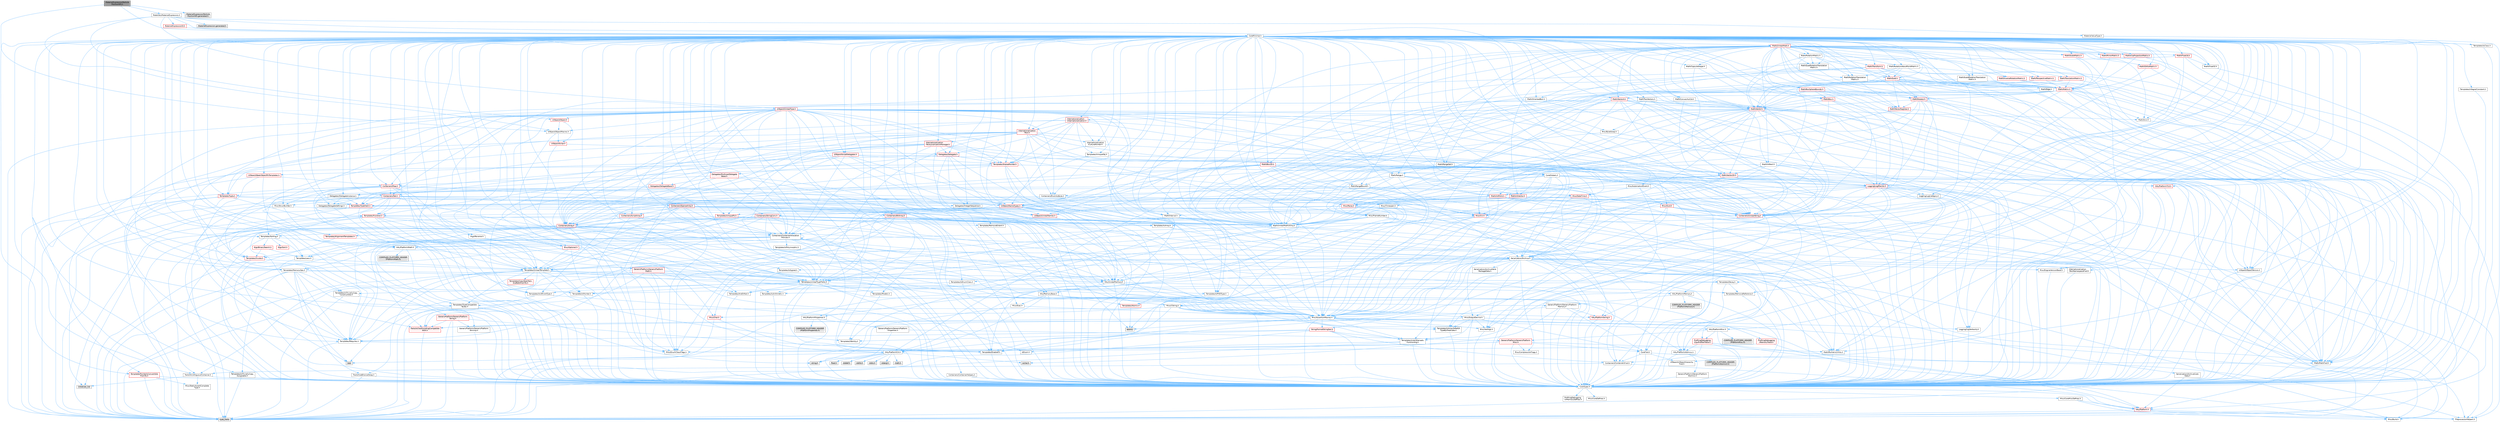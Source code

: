 digraph "MaterialExpressionParticlePositionWS.h"
{
 // INTERACTIVE_SVG=YES
 // LATEX_PDF_SIZE
  bgcolor="transparent";
  edge [fontname=Helvetica,fontsize=10,labelfontname=Helvetica,labelfontsize=10];
  node [fontname=Helvetica,fontsize=10,shape=box,height=0.2,width=0.4];
  Node1 [id="Node000001",label="MaterialExpressionParticle\lPositionWS.h",height=0.2,width=0.4,color="gray40", fillcolor="grey60", style="filled", fontcolor="black",tooltip=" "];
  Node1 -> Node2 [id="edge1_Node000001_Node000002",color="steelblue1",style="solid",tooltip=" "];
  Node2 [id="Node000002",label="CoreMinimal.h",height=0.2,width=0.4,color="grey40", fillcolor="white", style="filled",URL="$d7/d67/CoreMinimal_8h.html",tooltip=" "];
  Node2 -> Node3 [id="edge2_Node000002_Node000003",color="steelblue1",style="solid",tooltip=" "];
  Node3 [id="Node000003",label="CoreTypes.h",height=0.2,width=0.4,color="grey40", fillcolor="white", style="filled",URL="$dc/dec/CoreTypes_8h.html",tooltip=" "];
  Node3 -> Node4 [id="edge3_Node000003_Node000004",color="steelblue1",style="solid",tooltip=" "];
  Node4 [id="Node000004",label="HAL/Platform.h",height=0.2,width=0.4,color="red", fillcolor="#FFF0F0", style="filled",URL="$d9/dd0/Platform_8h.html",tooltip=" "];
  Node4 -> Node5 [id="edge4_Node000004_Node000005",color="steelblue1",style="solid",tooltip=" "];
  Node5 [id="Node000005",label="Misc/Build.h",height=0.2,width=0.4,color="grey40", fillcolor="white", style="filled",URL="$d3/dbb/Build_8h.html",tooltip=" "];
  Node4 -> Node7 [id="edge5_Node000004_Node000007",color="steelblue1",style="solid",tooltip=" "];
  Node7 [id="Node000007",label="type_traits",height=0.2,width=0.4,color="grey60", fillcolor="#E0E0E0", style="filled",tooltip=" "];
  Node4 -> Node8 [id="edge6_Node000004_Node000008",color="steelblue1",style="solid",tooltip=" "];
  Node8 [id="Node000008",label="PreprocessorHelpers.h",height=0.2,width=0.4,color="grey40", fillcolor="white", style="filled",URL="$db/ddb/PreprocessorHelpers_8h.html",tooltip=" "];
  Node3 -> Node14 [id="edge7_Node000003_Node000014",color="steelblue1",style="solid",tooltip=" "];
  Node14 [id="Node000014",label="ProfilingDebugging\l/UMemoryDefines.h",height=0.2,width=0.4,color="grey40", fillcolor="white", style="filled",URL="$d2/da2/UMemoryDefines_8h.html",tooltip=" "];
  Node3 -> Node15 [id="edge8_Node000003_Node000015",color="steelblue1",style="solid",tooltip=" "];
  Node15 [id="Node000015",label="Misc/CoreMiscDefines.h",height=0.2,width=0.4,color="grey40", fillcolor="white", style="filled",URL="$da/d38/CoreMiscDefines_8h.html",tooltip=" "];
  Node15 -> Node4 [id="edge9_Node000015_Node000004",color="steelblue1",style="solid",tooltip=" "];
  Node15 -> Node8 [id="edge10_Node000015_Node000008",color="steelblue1",style="solid",tooltip=" "];
  Node3 -> Node16 [id="edge11_Node000003_Node000016",color="steelblue1",style="solid",tooltip=" "];
  Node16 [id="Node000016",label="Misc/CoreDefines.h",height=0.2,width=0.4,color="grey40", fillcolor="white", style="filled",URL="$d3/dd2/CoreDefines_8h.html",tooltip=" "];
  Node2 -> Node17 [id="edge12_Node000002_Node000017",color="steelblue1",style="solid",tooltip=" "];
  Node17 [id="Node000017",label="CoreFwd.h",height=0.2,width=0.4,color="grey40", fillcolor="white", style="filled",URL="$d1/d1e/CoreFwd_8h.html",tooltip=" "];
  Node17 -> Node3 [id="edge13_Node000017_Node000003",color="steelblue1",style="solid",tooltip=" "];
  Node17 -> Node18 [id="edge14_Node000017_Node000018",color="steelblue1",style="solid",tooltip=" "];
  Node18 [id="Node000018",label="Containers/ContainersFwd.h",height=0.2,width=0.4,color="grey40", fillcolor="white", style="filled",URL="$d4/d0a/ContainersFwd_8h.html",tooltip=" "];
  Node18 -> Node4 [id="edge15_Node000018_Node000004",color="steelblue1",style="solid",tooltip=" "];
  Node18 -> Node3 [id="edge16_Node000018_Node000003",color="steelblue1",style="solid",tooltip=" "];
  Node18 -> Node19 [id="edge17_Node000018_Node000019",color="steelblue1",style="solid",tooltip=" "];
  Node19 [id="Node000019",label="Traits/IsContiguousContainer.h",height=0.2,width=0.4,color="grey40", fillcolor="white", style="filled",URL="$d5/d3c/IsContiguousContainer_8h.html",tooltip=" "];
  Node19 -> Node3 [id="edge18_Node000019_Node000003",color="steelblue1",style="solid",tooltip=" "];
  Node19 -> Node20 [id="edge19_Node000019_Node000020",color="steelblue1",style="solid",tooltip=" "];
  Node20 [id="Node000020",label="Misc/StaticAssertComplete\lType.h",height=0.2,width=0.4,color="grey40", fillcolor="white", style="filled",URL="$d5/d4e/StaticAssertCompleteType_8h.html",tooltip=" "];
  Node19 -> Node21 [id="edge20_Node000019_Node000021",color="steelblue1",style="solid",tooltip=" "];
  Node21 [id="Node000021",label="initializer_list",height=0.2,width=0.4,color="grey60", fillcolor="#E0E0E0", style="filled",tooltip=" "];
  Node17 -> Node22 [id="edge21_Node000017_Node000022",color="steelblue1",style="solid",tooltip=" "];
  Node22 [id="Node000022",label="Math/MathFwd.h",height=0.2,width=0.4,color="grey40", fillcolor="white", style="filled",URL="$d2/d10/MathFwd_8h.html",tooltip=" "];
  Node22 -> Node4 [id="edge22_Node000022_Node000004",color="steelblue1",style="solid",tooltip=" "];
  Node17 -> Node23 [id="edge23_Node000017_Node000023",color="steelblue1",style="solid",tooltip=" "];
  Node23 [id="Node000023",label="UObject/UObjectHierarchy\lFwd.h",height=0.2,width=0.4,color="grey40", fillcolor="white", style="filled",URL="$d3/d13/UObjectHierarchyFwd_8h.html",tooltip=" "];
  Node2 -> Node23 [id="edge24_Node000002_Node000023",color="steelblue1",style="solid",tooltip=" "];
  Node2 -> Node18 [id="edge25_Node000002_Node000018",color="steelblue1",style="solid",tooltip=" "];
  Node2 -> Node24 [id="edge26_Node000002_Node000024",color="steelblue1",style="solid",tooltip=" "];
  Node24 [id="Node000024",label="Misc/VarArgs.h",height=0.2,width=0.4,color="grey40", fillcolor="white", style="filled",URL="$d5/d6f/VarArgs_8h.html",tooltip=" "];
  Node24 -> Node3 [id="edge27_Node000024_Node000003",color="steelblue1",style="solid",tooltip=" "];
  Node2 -> Node25 [id="edge28_Node000002_Node000025",color="steelblue1",style="solid",tooltip=" "];
  Node25 [id="Node000025",label="Logging/LogVerbosity.h",height=0.2,width=0.4,color="grey40", fillcolor="white", style="filled",URL="$d2/d8f/LogVerbosity_8h.html",tooltip=" "];
  Node25 -> Node3 [id="edge29_Node000025_Node000003",color="steelblue1",style="solid",tooltip=" "];
  Node2 -> Node26 [id="edge30_Node000002_Node000026",color="steelblue1",style="solid",tooltip=" "];
  Node26 [id="Node000026",label="Misc/OutputDevice.h",height=0.2,width=0.4,color="grey40", fillcolor="white", style="filled",URL="$d7/d32/OutputDevice_8h.html",tooltip=" "];
  Node26 -> Node17 [id="edge31_Node000026_Node000017",color="steelblue1",style="solid",tooltip=" "];
  Node26 -> Node3 [id="edge32_Node000026_Node000003",color="steelblue1",style="solid",tooltip=" "];
  Node26 -> Node25 [id="edge33_Node000026_Node000025",color="steelblue1",style="solid",tooltip=" "];
  Node26 -> Node24 [id="edge34_Node000026_Node000024",color="steelblue1",style="solid",tooltip=" "];
  Node26 -> Node27 [id="edge35_Node000026_Node000027",color="steelblue1",style="solid",tooltip=" "];
  Node27 [id="Node000027",label="Templates/IsArrayOrRefOf\lTypeByPredicate.h",height=0.2,width=0.4,color="grey40", fillcolor="white", style="filled",URL="$d6/da1/IsArrayOrRefOfTypeByPredicate_8h.html",tooltip=" "];
  Node27 -> Node3 [id="edge36_Node000027_Node000003",color="steelblue1",style="solid",tooltip=" "];
  Node26 -> Node28 [id="edge37_Node000026_Node000028",color="steelblue1",style="solid",tooltip=" "];
  Node28 [id="Node000028",label="Templates/IsValidVariadic\lFunctionArg.h",height=0.2,width=0.4,color="grey40", fillcolor="white", style="filled",URL="$d0/dc8/IsValidVariadicFunctionArg_8h.html",tooltip=" "];
  Node28 -> Node3 [id="edge38_Node000028_Node000003",color="steelblue1",style="solid",tooltip=" "];
  Node28 -> Node29 [id="edge39_Node000028_Node000029",color="steelblue1",style="solid",tooltip=" "];
  Node29 [id="Node000029",label="IsEnum.h",height=0.2,width=0.4,color="grey40", fillcolor="white", style="filled",URL="$d4/de5/IsEnum_8h.html",tooltip=" "];
  Node28 -> Node7 [id="edge40_Node000028_Node000007",color="steelblue1",style="solid",tooltip=" "];
  Node26 -> Node30 [id="edge41_Node000026_Node000030",color="steelblue1",style="solid",tooltip=" "];
  Node30 [id="Node000030",label="Traits/IsCharEncodingCompatible\lWith.h",height=0.2,width=0.4,color="red", fillcolor="#FFF0F0", style="filled",URL="$df/dd1/IsCharEncodingCompatibleWith_8h.html",tooltip=" "];
  Node30 -> Node7 [id="edge42_Node000030_Node000007",color="steelblue1",style="solid",tooltip=" "];
  Node2 -> Node32 [id="edge43_Node000002_Node000032",color="steelblue1",style="solid",tooltip=" "];
  Node32 [id="Node000032",label="HAL/PlatformCrt.h",height=0.2,width=0.4,color="grey40", fillcolor="white", style="filled",URL="$d8/d75/PlatformCrt_8h.html",tooltip=" "];
  Node32 -> Node33 [id="edge44_Node000032_Node000033",color="steelblue1",style="solid",tooltip=" "];
  Node33 [id="Node000033",label="new",height=0.2,width=0.4,color="grey60", fillcolor="#E0E0E0", style="filled",tooltip=" "];
  Node32 -> Node34 [id="edge45_Node000032_Node000034",color="steelblue1",style="solid",tooltip=" "];
  Node34 [id="Node000034",label="wchar.h",height=0.2,width=0.4,color="grey60", fillcolor="#E0E0E0", style="filled",tooltip=" "];
  Node32 -> Node35 [id="edge46_Node000032_Node000035",color="steelblue1",style="solid",tooltip=" "];
  Node35 [id="Node000035",label="stddef.h",height=0.2,width=0.4,color="grey60", fillcolor="#E0E0E0", style="filled",tooltip=" "];
  Node32 -> Node36 [id="edge47_Node000032_Node000036",color="steelblue1",style="solid",tooltip=" "];
  Node36 [id="Node000036",label="stdlib.h",height=0.2,width=0.4,color="grey60", fillcolor="#E0E0E0", style="filled",tooltip=" "];
  Node32 -> Node37 [id="edge48_Node000032_Node000037",color="steelblue1",style="solid",tooltip=" "];
  Node37 [id="Node000037",label="stdio.h",height=0.2,width=0.4,color="grey60", fillcolor="#E0E0E0", style="filled",tooltip=" "];
  Node32 -> Node38 [id="edge49_Node000032_Node000038",color="steelblue1",style="solid",tooltip=" "];
  Node38 [id="Node000038",label="stdarg.h",height=0.2,width=0.4,color="grey60", fillcolor="#E0E0E0", style="filled",tooltip=" "];
  Node32 -> Node39 [id="edge50_Node000032_Node000039",color="steelblue1",style="solid",tooltip=" "];
  Node39 [id="Node000039",label="math.h",height=0.2,width=0.4,color="grey60", fillcolor="#E0E0E0", style="filled",tooltip=" "];
  Node32 -> Node40 [id="edge51_Node000032_Node000040",color="steelblue1",style="solid",tooltip=" "];
  Node40 [id="Node000040",label="float.h",height=0.2,width=0.4,color="grey60", fillcolor="#E0E0E0", style="filled",tooltip=" "];
  Node32 -> Node41 [id="edge52_Node000032_Node000041",color="steelblue1",style="solid",tooltip=" "];
  Node41 [id="Node000041",label="string.h",height=0.2,width=0.4,color="grey60", fillcolor="#E0E0E0", style="filled",tooltip=" "];
  Node2 -> Node42 [id="edge53_Node000002_Node000042",color="steelblue1",style="solid",tooltip=" "];
  Node42 [id="Node000042",label="HAL/PlatformMisc.h",height=0.2,width=0.4,color="grey40", fillcolor="white", style="filled",URL="$d0/df5/PlatformMisc_8h.html",tooltip=" "];
  Node42 -> Node3 [id="edge54_Node000042_Node000003",color="steelblue1",style="solid",tooltip=" "];
  Node42 -> Node43 [id="edge55_Node000042_Node000043",color="steelblue1",style="solid",tooltip=" "];
  Node43 [id="Node000043",label="GenericPlatform/GenericPlatform\lMisc.h",height=0.2,width=0.4,color="red", fillcolor="#FFF0F0", style="filled",URL="$db/d9a/GenericPlatformMisc_8h.html",tooltip=" "];
  Node43 -> Node17 [id="edge56_Node000043_Node000017",color="steelblue1",style="solid",tooltip=" "];
  Node43 -> Node3 [id="edge57_Node000043_Node000003",color="steelblue1",style="solid",tooltip=" "];
  Node43 -> Node32 [id="edge58_Node000043_Node000032",color="steelblue1",style="solid",tooltip=" "];
  Node43 -> Node47 [id="edge59_Node000043_Node000047",color="steelblue1",style="solid",tooltip=" "];
  Node47 [id="Node000047",label="Math/NumericLimits.h",height=0.2,width=0.4,color="grey40", fillcolor="white", style="filled",URL="$df/d1b/NumericLimits_8h.html",tooltip=" "];
  Node47 -> Node3 [id="edge60_Node000047_Node000003",color="steelblue1",style="solid",tooltip=" "];
  Node43 -> Node48 [id="edge61_Node000043_Node000048",color="steelblue1",style="solid",tooltip=" "];
  Node48 [id="Node000048",label="Misc/CompressionFlags.h",height=0.2,width=0.4,color="grey40", fillcolor="white", style="filled",URL="$d9/d76/CompressionFlags_8h.html",tooltip=" "];
  Node43 -> Node49 [id="edge62_Node000043_Node000049",color="steelblue1",style="solid",tooltip=" "];
  Node49 [id="Node000049",label="Misc/EnumClassFlags.h",height=0.2,width=0.4,color="grey40", fillcolor="white", style="filled",URL="$d8/de7/EnumClassFlags_8h.html",tooltip=" "];
  Node42 -> Node52 [id="edge63_Node000042_Node000052",color="steelblue1",style="solid",tooltip=" "];
  Node52 [id="Node000052",label="COMPILED_PLATFORM_HEADER\l(PlatformMisc.h)",height=0.2,width=0.4,color="grey60", fillcolor="#E0E0E0", style="filled",tooltip=" "];
  Node42 -> Node53 [id="edge64_Node000042_Node000053",color="steelblue1",style="solid",tooltip=" "];
  Node53 [id="Node000053",label="ProfilingDebugging\l/CpuProfilerTrace.h",height=0.2,width=0.4,color="red", fillcolor="#FFF0F0", style="filled",URL="$da/dcb/CpuProfilerTrace_8h.html",tooltip=" "];
  Node53 -> Node3 [id="edge65_Node000053_Node000003",color="steelblue1",style="solid",tooltip=" "];
  Node53 -> Node18 [id="edge66_Node000053_Node000018",color="steelblue1",style="solid",tooltip=" "];
  Node53 -> Node54 [id="edge67_Node000053_Node000054",color="steelblue1",style="solid",tooltip=" "];
  Node54 [id="Node000054",label="HAL/PlatformAtomics.h",height=0.2,width=0.4,color="grey40", fillcolor="white", style="filled",URL="$d3/d36/PlatformAtomics_8h.html",tooltip=" "];
  Node54 -> Node3 [id="edge68_Node000054_Node000003",color="steelblue1",style="solid",tooltip=" "];
  Node54 -> Node55 [id="edge69_Node000054_Node000055",color="steelblue1",style="solid",tooltip=" "];
  Node55 [id="Node000055",label="GenericPlatform/GenericPlatform\lAtomics.h",height=0.2,width=0.4,color="grey40", fillcolor="white", style="filled",URL="$da/d72/GenericPlatformAtomics_8h.html",tooltip=" "];
  Node55 -> Node3 [id="edge70_Node000055_Node000003",color="steelblue1",style="solid",tooltip=" "];
  Node54 -> Node56 [id="edge71_Node000054_Node000056",color="steelblue1",style="solid",tooltip=" "];
  Node56 [id="Node000056",label="COMPILED_PLATFORM_HEADER\l(PlatformAtomics.h)",height=0.2,width=0.4,color="grey60", fillcolor="#E0E0E0", style="filled",tooltip=" "];
  Node53 -> Node8 [id="edge72_Node000053_Node000008",color="steelblue1",style="solid",tooltip=" "];
  Node53 -> Node5 [id="edge73_Node000053_Node000005",color="steelblue1",style="solid",tooltip=" "];
  Node2 -> Node61 [id="edge74_Node000002_Node000061",color="steelblue1",style="solid",tooltip=" "];
  Node61 [id="Node000061",label="Misc/AssertionMacros.h",height=0.2,width=0.4,color="grey40", fillcolor="white", style="filled",URL="$d0/dfa/AssertionMacros_8h.html",tooltip=" "];
  Node61 -> Node3 [id="edge75_Node000061_Node000003",color="steelblue1",style="solid",tooltip=" "];
  Node61 -> Node4 [id="edge76_Node000061_Node000004",color="steelblue1",style="solid",tooltip=" "];
  Node61 -> Node42 [id="edge77_Node000061_Node000042",color="steelblue1",style="solid",tooltip=" "];
  Node61 -> Node8 [id="edge78_Node000061_Node000008",color="steelblue1",style="solid",tooltip=" "];
  Node61 -> Node62 [id="edge79_Node000061_Node000062",color="steelblue1",style="solid",tooltip=" "];
  Node62 [id="Node000062",label="Templates/EnableIf.h",height=0.2,width=0.4,color="grey40", fillcolor="white", style="filled",URL="$d7/d60/EnableIf_8h.html",tooltip=" "];
  Node62 -> Node3 [id="edge80_Node000062_Node000003",color="steelblue1",style="solid",tooltip=" "];
  Node61 -> Node27 [id="edge81_Node000061_Node000027",color="steelblue1",style="solid",tooltip=" "];
  Node61 -> Node28 [id="edge82_Node000061_Node000028",color="steelblue1",style="solid",tooltip=" "];
  Node61 -> Node30 [id="edge83_Node000061_Node000030",color="steelblue1",style="solid",tooltip=" "];
  Node61 -> Node24 [id="edge84_Node000061_Node000024",color="steelblue1",style="solid",tooltip=" "];
  Node61 -> Node63 [id="edge85_Node000061_Node000063",color="steelblue1",style="solid",tooltip=" "];
  Node63 [id="Node000063",label="String/FormatStringSan.h",height=0.2,width=0.4,color="red", fillcolor="#FFF0F0", style="filled",URL="$d3/d8b/FormatStringSan_8h.html",tooltip=" "];
  Node63 -> Node7 [id="edge86_Node000063_Node000007",color="steelblue1",style="solid",tooltip=" "];
  Node63 -> Node3 [id="edge87_Node000063_Node000003",color="steelblue1",style="solid",tooltip=" "];
  Node63 -> Node64 [id="edge88_Node000063_Node000064",color="steelblue1",style="solid",tooltip=" "];
  Node64 [id="Node000064",label="Templates/Requires.h",height=0.2,width=0.4,color="grey40", fillcolor="white", style="filled",URL="$dc/d96/Requires_8h.html",tooltip=" "];
  Node64 -> Node62 [id="edge89_Node000064_Node000062",color="steelblue1",style="solid",tooltip=" "];
  Node64 -> Node7 [id="edge90_Node000064_Node000007",color="steelblue1",style="solid",tooltip=" "];
  Node63 -> Node65 [id="edge91_Node000063_Node000065",color="steelblue1",style="solid",tooltip=" "];
  Node65 [id="Node000065",label="Templates/Identity.h",height=0.2,width=0.4,color="grey40", fillcolor="white", style="filled",URL="$d0/dd5/Identity_8h.html",tooltip=" "];
  Node63 -> Node28 [id="edge92_Node000063_Node000028",color="steelblue1",style="solid",tooltip=" "];
  Node63 -> Node18 [id="edge93_Node000063_Node000018",color="steelblue1",style="solid",tooltip=" "];
  Node61 -> Node69 [id="edge94_Node000061_Node000069",color="steelblue1",style="solid",tooltip=" "];
  Node69 [id="Node000069",label="atomic",height=0.2,width=0.4,color="grey60", fillcolor="#E0E0E0", style="filled",tooltip=" "];
  Node2 -> Node70 [id="edge95_Node000002_Node000070",color="steelblue1",style="solid",tooltip=" "];
  Node70 [id="Node000070",label="Templates/IsPointer.h",height=0.2,width=0.4,color="grey40", fillcolor="white", style="filled",URL="$d7/d05/IsPointer_8h.html",tooltip=" "];
  Node70 -> Node3 [id="edge96_Node000070_Node000003",color="steelblue1",style="solid",tooltip=" "];
  Node2 -> Node71 [id="edge97_Node000002_Node000071",color="steelblue1",style="solid",tooltip=" "];
  Node71 [id="Node000071",label="HAL/PlatformMemory.h",height=0.2,width=0.4,color="grey40", fillcolor="white", style="filled",URL="$de/d68/PlatformMemory_8h.html",tooltip=" "];
  Node71 -> Node3 [id="edge98_Node000071_Node000003",color="steelblue1",style="solid",tooltip=" "];
  Node71 -> Node72 [id="edge99_Node000071_Node000072",color="steelblue1",style="solid",tooltip=" "];
  Node72 [id="Node000072",label="GenericPlatform/GenericPlatform\lMemory.h",height=0.2,width=0.4,color="grey40", fillcolor="white", style="filled",URL="$dd/d22/GenericPlatformMemory_8h.html",tooltip=" "];
  Node72 -> Node17 [id="edge100_Node000072_Node000017",color="steelblue1",style="solid",tooltip=" "];
  Node72 -> Node3 [id="edge101_Node000072_Node000003",color="steelblue1",style="solid",tooltip=" "];
  Node72 -> Node73 [id="edge102_Node000072_Node000073",color="steelblue1",style="solid",tooltip=" "];
  Node73 [id="Node000073",label="HAL/PlatformString.h",height=0.2,width=0.4,color="red", fillcolor="#FFF0F0", style="filled",URL="$db/db5/PlatformString_8h.html",tooltip=" "];
  Node73 -> Node3 [id="edge103_Node000073_Node000003",color="steelblue1",style="solid",tooltip=" "];
  Node72 -> Node41 [id="edge104_Node000072_Node000041",color="steelblue1",style="solid",tooltip=" "];
  Node72 -> Node34 [id="edge105_Node000072_Node000034",color="steelblue1",style="solid",tooltip=" "];
  Node71 -> Node75 [id="edge106_Node000071_Node000075",color="steelblue1",style="solid",tooltip=" "];
  Node75 [id="Node000075",label="COMPILED_PLATFORM_HEADER\l(PlatformMemory.h)",height=0.2,width=0.4,color="grey60", fillcolor="#E0E0E0", style="filled",tooltip=" "];
  Node2 -> Node54 [id="edge107_Node000002_Node000054",color="steelblue1",style="solid",tooltip=" "];
  Node2 -> Node76 [id="edge108_Node000002_Node000076",color="steelblue1",style="solid",tooltip=" "];
  Node76 [id="Node000076",label="Misc/Exec.h",height=0.2,width=0.4,color="grey40", fillcolor="white", style="filled",URL="$de/ddb/Exec_8h.html",tooltip=" "];
  Node76 -> Node3 [id="edge109_Node000076_Node000003",color="steelblue1",style="solid",tooltip=" "];
  Node76 -> Node61 [id="edge110_Node000076_Node000061",color="steelblue1",style="solid",tooltip=" "];
  Node2 -> Node77 [id="edge111_Node000002_Node000077",color="steelblue1",style="solid",tooltip=" "];
  Node77 [id="Node000077",label="HAL/MemoryBase.h",height=0.2,width=0.4,color="grey40", fillcolor="white", style="filled",URL="$d6/d9f/MemoryBase_8h.html",tooltip=" "];
  Node77 -> Node3 [id="edge112_Node000077_Node000003",color="steelblue1",style="solid",tooltip=" "];
  Node77 -> Node54 [id="edge113_Node000077_Node000054",color="steelblue1",style="solid",tooltip=" "];
  Node77 -> Node32 [id="edge114_Node000077_Node000032",color="steelblue1",style="solid",tooltip=" "];
  Node77 -> Node76 [id="edge115_Node000077_Node000076",color="steelblue1",style="solid",tooltip=" "];
  Node77 -> Node26 [id="edge116_Node000077_Node000026",color="steelblue1",style="solid",tooltip=" "];
  Node77 -> Node78 [id="edge117_Node000077_Node000078",color="steelblue1",style="solid",tooltip=" "];
  Node78 [id="Node000078",label="Templates/Atomic.h",height=0.2,width=0.4,color="red", fillcolor="#FFF0F0", style="filled",URL="$d3/d91/Atomic_8h.html",tooltip=" "];
  Node78 -> Node69 [id="edge118_Node000078_Node000069",color="steelblue1",style="solid",tooltip=" "];
  Node2 -> Node87 [id="edge119_Node000002_Node000087",color="steelblue1",style="solid",tooltip=" "];
  Node87 [id="Node000087",label="HAL/UnrealMemory.h",height=0.2,width=0.4,color="grey40", fillcolor="white", style="filled",URL="$d9/d96/UnrealMemory_8h.html",tooltip=" "];
  Node87 -> Node3 [id="edge120_Node000087_Node000003",color="steelblue1",style="solid",tooltip=" "];
  Node87 -> Node72 [id="edge121_Node000087_Node000072",color="steelblue1",style="solid",tooltip=" "];
  Node87 -> Node77 [id="edge122_Node000087_Node000077",color="steelblue1",style="solid",tooltip=" "];
  Node87 -> Node71 [id="edge123_Node000087_Node000071",color="steelblue1",style="solid",tooltip=" "];
  Node87 -> Node88 [id="edge124_Node000087_Node000088",color="steelblue1",style="solid",tooltip=" "];
  Node88 [id="Node000088",label="ProfilingDebugging\l/MemoryTrace.h",height=0.2,width=0.4,color="red", fillcolor="#FFF0F0", style="filled",URL="$da/dd7/MemoryTrace_8h.html",tooltip=" "];
  Node88 -> Node4 [id="edge125_Node000088_Node000004",color="steelblue1",style="solid",tooltip=" "];
  Node88 -> Node49 [id="edge126_Node000088_Node000049",color="steelblue1",style="solid",tooltip=" "];
  Node87 -> Node70 [id="edge127_Node000087_Node000070",color="steelblue1",style="solid",tooltip=" "];
  Node2 -> Node89 [id="edge128_Node000002_Node000089",color="steelblue1",style="solid",tooltip=" "];
  Node89 [id="Node000089",label="Templates/IsArithmetic.h",height=0.2,width=0.4,color="grey40", fillcolor="white", style="filled",URL="$d2/d5d/IsArithmetic_8h.html",tooltip=" "];
  Node89 -> Node3 [id="edge129_Node000089_Node000003",color="steelblue1",style="solid",tooltip=" "];
  Node2 -> Node83 [id="edge130_Node000002_Node000083",color="steelblue1",style="solid",tooltip=" "];
  Node83 [id="Node000083",label="Templates/AndOrNot.h",height=0.2,width=0.4,color="grey40", fillcolor="white", style="filled",URL="$db/d0a/AndOrNot_8h.html",tooltip=" "];
  Node83 -> Node3 [id="edge131_Node000083_Node000003",color="steelblue1",style="solid",tooltip=" "];
  Node2 -> Node90 [id="edge132_Node000002_Node000090",color="steelblue1",style="solid",tooltip=" "];
  Node90 [id="Node000090",label="Templates/IsPODType.h",height=0.2,width=0.4,color="grey40", fillcolor="white", style="filled",URL="$d7/db1/IsPODType_8h.html",tooltip=" "];
  Node90 -> Node3 [id="edge133_Node000090_Node000003",color="steelblue1",style="solid",tooltip=" "];
  Node2 -> Node91 [id="edge134_Node000002_Node000091",color="steelblue1",style="solid",tooltip=" "];
  Node91 [id="Node000091",label="Templates/IsUECoreType.h",height=0.2,width=0.4,color="grey40", fillcolor="white", style="filled",URL="$d1/db8/IsUECoreType_8h.html",tooltip=" "];
  Node91 -> Node3 [id="edge135_Node000091_Node000003",color="steelblue1",style="solid",tooltip=" "];
  Node91 -> Node7 [id="edge136_Node000091_Node000007",color="steelblue1",style="solid",tooltip=" "];
  Node2 -> Node84 [id="edge137_Node000002_Node000084",color="steelblue1",style="solid",tooltip=" "];
  Node84 [id="Node000084",label="Templates/IsTriviallyCopy\lConstructible.h",height=0.2,width=0.4,color="grey40", fillcolor="white", style="filled",URL="$d3/d78/IsTriviallyCopyConstructible_8h.html",tooltip=" "];
  Node84 -> Node3 [id="edge138_Node000084_Node000003",color="steelblue1",style="solid",tooltip=" "];
  Node84 -> Node7 [id="edge139_Node000084_Node000007",color="steelblue1",style="solid",tooltip=" "];
  Node2 -> Node92 [id="edge140_Node000002_Node000092",color="steelblue1",style="solid",tooltip=" "];
  Node92 [id="Node000092",label="Templates/UnrealTypeTraits.h",height=0.2,width=0.4,color="grey40", fillcolor="white", style="filled",URL="$d2/d2d/UnrealTypeTraits_8h.html",tooltip=" "];
  Node92 -> Node3 [id="edge141_Node000092_Node000003",color="steelblue1",style="solid",tooltip=" "];
  Node92 -> Node70 [id="edge142_Node000092_Node000070",color="steelblue1",style="solid",tooltip=" "];
  Node92 -> Node61 [id="edge143_Node000092_Node000061",color="steelblue1",style="solid",tooltip=" "];
  Node92 -> Node83 [id="edge144_Node000092_Node000083",color="steelblue1",style="solid",tooltip=" "];
  Node92 -> Node62 [id="edge145_Node000092_Node000062",color="steelblue1",style="solid",tooltip=" "];
  Node92 -> Node89 [id="edge146_Node000092_Node000089",color="steelblue1",style="solid",tooltip=" "];
  Node92 -> Node29 [id="edge147_Node000092_Node000029",color="steelblue1",style="solid",tooltip=" "];
  Node92 -> Node93 [id="edge148_Node000092_Node000093",color="steelblue1",style="solid",tooltip=" "];
  Node93 [id="Node000093",label="Templates/Models.h",height=0.2,width=0.4,color="grey40", fillcolor="white", style="filled",URL="$d3/d0c/Models_8h.html",tooltip=" "];
  Node93 -> Node65 [id="edge149_Node000093_Node000065",color="steelblue1",style="solid",tooltip=" "];
  Node92 -> Node90 [id="edge150_Node000092_Node000090",color="steelblue1",style="solid",tooltip=" "];
  Node92 -> Node91 [id="edge151_Node000092_Node000091",color="steelblue1",style="solid",tooltip=" "];
  Node92 -> Node84 [id="edge152_Node000092_Node000084",color="steelblue1",style="solid",tooltip=" "];
  Node2 -> Node62 [id="edge153_Node000002_Node000062",color="steelblue1",style="solid",tooltip=" "];
  Node2 -> Node94 [id="edge154_Node000002_Node000094",color="steelblue1",style="solid",tooltip=" "];
  Node94 [id="Node000094",label="Templates/RemoveReference.h",height=0.2,width=0.4,color="grey40", fillcolor="white", style="filled",URL="$da/dbe/RemoveReference_8h.html",tooltip=" "];
  Node94 -> Node3 [id="edge155_Node000094_Node000003",color="steelblue1",style="solid",tooltip=" "];
  Node2 -> Node95 [id="edge156_Node000002_Node000095",color="steelblue1",style="solid",tooltip=" "];
  Node95 [id="Node000095",label="Templates/IntegralConstant.h",height=0.2,width=0.4,color="grey40", fillcolor="white", style="filled",URL="$db/d1b/IntegralConstant_8h.html",tooltip=" "];
  Node95 -> Node3 [id="edge157_Node000095_Node000003",color="steelblue1",style="solid",tooltip=" "];
  Node2 -> Node96 [id="edge158_Node000002_Node000096",color="steelblue1",style="solid",tooltip=" "];
  Node96 [id="Node000096",label="Templates/IsClass.h",height=0.2,width=0.4,color="grey40", fillcolor="white", style="filled",URL="$db/dcb/IsClass_8h.html",tooltip=" "];
  Node96 -> Node3 [id="edge159_Node000096_Node000003",color="steelblue1",style="solid",tooltip=" "];
  Node2 -> Node97 [id="edge160_Node000002_Node000097",color="steelblue1",style="solid",tooltip=" "];
  Node97 [id="Node000097",label="Templates/TypeCompatible\lBytes.h",height=0.2,width=0.4,color="grey40", fillcolor="white", style="filled",URL="$df/d0a/TypeCompatibleBytes_8h.html",tooltip=" "];
  Node97 -> Node3 [id="edge161_Node000097_Node000003",color="steelblue1",style="solid",tooltip=" "];
  Node97 -> Node41 [id="edge162_Node000097_Node000041",color="steelblue1",style="solid",tooltip=" "];
  Node97 -> Node33 [id="edge163_Node000097_Node000033",color="steelblue1",style="solid",tooltip=" "];
  Node97 -> Node7 [id="edge164_Node000097_Node000007",color="steelblue1",style="solid",tooltip=" "];
  Node2 -> Node19 [id="edge165_Node000002_Node000019",color="steelblue1",style="solid",tooltip=" "];
  Node2 -> Node98 [id="edge166_Node000002_Node000098",color="steelblue1",style="solid",tooltip=" "];
  Node98 [id="Node000098",label="Templates/UnrealTemplate.h",height=0.2,width=0.4,color="grey40", fillcolor="white", style="filled",URL="$d4/d24/UnrealTemplate_8h.html",tooltip=" "];
  Node98 -> Node3 [id="edge167_Node000098_Node000003",color="steelblue1",style="solid",tooltip=" "];
  Node98 -> Node70 [id="edge168_Node000098_Node000070",color="steelblue1",style="solid",tooltip=" "];
  Node98 -> Node87 [id="edge169_Node000098_Node000087",color="steelblue1",style="solid",tooltip=" "];
  Node98 -> Node99 [id="edge170_Node000098_Node000099",color="steelblue1",style="solid",tooltip=" "];
  Node99 [id="Node000099",label="Templates/CopyQualifiers\lAndRefsFromTo.h",height=0.2,width=0.4,color="red", fillcolor="#FFF0F0", style="filled",URL="$d3/db3/CopyQualifiersAndRefsFromTo_8h.html",tooltip=" "];
  Node98 -> Node92 [id="edge171_Node000098_Node000092",color="steelblue1",style="solid",tooltip=" "];
  Node98 -> Node94 [id="edge172_Node000098_Node000094",color="steelblue1",style="solid",tooltip=" "];
  Node98 -> Node64 [id="edge173_Node000098_Node000064",color="steelblue1",style="solid",tooltip=" "];
  Node98 -> Node97 [id="edge174_Node000098_Node000097",color="steelblue1",style="solid",tooltip=" "];
  Node98 -> Node65 [id="edge175_Node000098_Node000065",color="steelblue1",style="solid",tooltip=" "];
  Node98 -> Node19 [id="edge176_Node000098_Node000019",color="steelblue1",style="solid",tooltip=" "];
  Node98 -> Node101 [id="edge177_Node000098_Node000101",color="steelblue1",style="solid",tooltip=" "];
  Node101 [id="Node000101",label="Traits/UseBitwiseSwap.h",height=0.2,width=0.4,color="grey40", fillcolor="white", style="filled",URL="$db/df3/UseBitwiseSwap_8h.html",tooltip=" "];
  Node101 -> Node3 [id="edge178_Node000101_Node000003",color="steelblue1",style="solid",tooltip=" "];
  Node101 -> Node7 [id="edge179_Node000101_Node000007",color="steelblue1",style="solid",tooltip=" "];
  Node98 -> Node7 [id="edge180_Node000098_Node000007",color="steelblue1",style="solid",tooltip=" "];
  Node2 -> Node47 [id="edge181_Node000002_Node000047",color="steelblue1",style="solid",tooltip=" "];
  Node2 -> Node102 [id="edge182_Node000002_Node000102",color="steelblue1",style="solid",tooltip=" "];
  Node102 [id="Node000102",label="HAL/PlatformMath.h",height=0.2,width=0.4,color="grey40", fillcolor="white", style="filled",URL="$dc/d53/PlatformMath_8h.html",tooltip=" "];
  Node102 -> Node3 [id="edge183_Node000102_Node000003",color="steelblue1",style="solid",tooltip=" "];
  Node102 -> Node103 [id="edge184_Node000102_Node000103",color="steelblue1",style="solid",tooltip=" "];
  Node103 [id="Node000103",label="GenericPlatform/GenericPlatform\lMath.h",height=0.2,width=0.4,color="red", fillcolor="#FFF0F0", style="filled",URL="$d5/d79/GenericPlatformMath_8h.html",tooltip=" "];
  Node103 -> Node3 [id="edge185_Node000103_Node000003",color="steelblue1",style="solid",tooltip=" "];
  Node103 -> Node18 [id="edge186_Node000103_Node000018",color="steelblue1",style="solid",tooltip=" "];
  Node103 -> Node32 [id="edge187_Node000103_Node000032",color="steelblue1",style="solid",tooltip=" "];
  Node103 -> Node83 [id="edge188_Node000103_Node000083",color="steelblue1",style="solid",tooltip=" "];
  Node103 -> Node104 [id="edge189_Node000103_Node000104",color="steelblue1",style="solid",tooltip=" "];
  Node104 [id="Node000104",label="Templates/Decay.h",height=0.2,width=0.4,color="grey40", fillcolor="white", style="filled",URL="$dd/d0f/Decay_8h.html",tooltip=" "];
  Node104 -> Node3 [id="edge190_Node000104_Node000003",color="steelblue1",style="solid",tooltip=" "];
  Node104 -> Node94 [id="edge191_Node000104_Node000094",color="steelblue1",style="solid",tooltip=" "];
  Node104 -> Node7 [id="edge192_Node000104_Node000007",color="steelblue1",style="solid",tooltip=" "];
  Node103 -> Node92 [id="edge193_Node000103_Node000092",color="steelblue1",style="solid",tooltip=" "];
  Node103 -> Node64 [id="edge194_Node000103_Node000064",color="steelblue1",style="solid",tooltip=" "];
  Node103 -> Node97 [id="edge195_Node000103_Node000097",color="steelblue1",style="solid",tooltip=" "];
  Node103 -> Node7 [id="edge196_Node000103_Node000007",color="steelblue1",style="solid",tooltip=" "];
  Node102 -> Node109 [id="edge197_Node000102_Node000109",color="steelblue1",style="solid",tooltip=" "];
  Node109 [id="Node000109",label="COMPILED_PLATFORM_HEADER\l(PlatformMath.h)",height=0.2,width=0.4,color="grey60", fillcolor="#E0E0E0", style="filled",tooltip=" "];
  Node2 -> Node85 [id="edge198_Node000002_Node000085",color="steelblue1",style="solid",tooltip=" "];
  Node85 [id="Node000085",label="Templates/IsTriviallyCopy\lAssignable.h",height=0.2,width=0.4,color="grey40", fillcolor="white", style="filled",URL="$d2/df2/IsTriviallyCopyAssignable_8h.html",tooltip=" "];
  Node85 -> Node3 [id="edge199_Node000085_Node000003",color="steelblue1",style="solid",tooltip=" "];
  Node85 -> Node7 [id="edge200_Node000085_Node000007",color="steelblue1",style="solid",tooltip=" "];
  Node2 -> Node110 [id="edge201_Node000002_Node000110",color="steelblue1",style="solid",tooltip=" "];
  Node110 [id="Node000110",label="Templates/MemoryOps.h",height=0.2,width=0.4,color="grey40", fillcolor="white", style="filled",URL="$db/dea/MemoryOps_8h.html",tooltip=" "];
  Node110 -> Node3 [id="edge202_Node000110_Node000003",color="steelblue1",style="solid",tooltip=" "];
  Node110 -> Node87 [id="edge203_Node000110_Node000087",color="steelblue1",style="solid",tooltip=" "];
  Node110 -> Node85 [id="edge204_Node000110_Node000085",color="steelblue1",style="solid",tooltip=" "];
  Node110 -> Node84 [id="edge205_Node000110_Node000084",color="steelblue1",style="solid",tooltip=" "];
  Node110 -> Node64 [id="edge206_Node000110_Node000064",color="steelblue1",style="solid",tooltip=" "];
  Node110 -> Node92 [id="edge207_Node000110_Node000092",color="steelblue1",style="solid",tooltip=" "];
  Node110 -> Node101 [id="edge208_Node000110_Node000101",color="steelblue1",style="solid",tooltip=" "];
  Node110 -> Node33 [id="edge209_Node000110_Node000033",color="steelblue1",style="solid",tooltip=" "];
  Node110 -> Node7 [id="edge210_Node000110_Node000007",color="steelblue1",style="solid",tooltip=" "];
  Node2 -> Node111 [id="edge211_Node000002_Node000111",color="steelblue1",style="solid",tooltip=" "];
  Node111 [id="Node000111",label="Containers/ContainerAllocation\lPolicies.h",height=0.2,width=0.4,color="grey40", fillcolor="white", style="filled",URL="$d7/dff/ContainerAllocationPolicies_8h.html",tooltip=" "];
  Node111 -> Node3 [id="edge212_Node000111_Node000003",color="steelblue1",style="solid",tooltip=" "];
  Node111 -> Node112 [id="edge213_Node000111_Node000112",color="steelblue1",style="solid",tooltip=" "];
  Node112 [id="Node000112",label="Containers/ContainerHelpers.h",height=0.2,width=0.4,color="grey40", fillcolor="white", style="filled",URL="$d7/d33/ContainerHelpers_8h.html",tooltip=" "];
  Node112 -> Node3 [id="edge214_Node000112_Node000003",color="steelblue1",style="solid",tooltip=" "];
  Node111 -> Node111 [id="edge215_Node000111_Node000111",color="steelblue1",style="solid",tooltip=" "];
  Node111 -> Node102 [id="edge216_Node000111_Node000102",color="steelblue1",style="solid",tooltip=" "];
  Node111 -> Node87 [id="edge217_Node000111_Node000087",color="steelblue1",style="solid",tooltip=" "];
  Node111 -> Node47 [id="edge218_Node000111_Node000047",color="steelblue1",style="solid",tooltip=" "];
  Node111 -> Node61 [id="edge219_Node000111_Node000061",color="steelblue1",style="solid",tooltip=" "];
  Node111 -> Node113 [id="edge220_Node000111_Node000113",color="steelblue1",style="solid",tooltip=" "];
  Node113 [id="Node000113",label="Templates/IsPolymorphic.h",height=0.2,width=0.4,color="grey40", fillcolor="white", style="filled",URL="$dc/d20/IsPolymorphic_8h.html",tooltip=" "];
  Node111 -> Node110 [id="edge221_Node000111_Node000110",color="steelblue1",style="solid",tooltip=" "];
  Node111 -> Node97 [id="edge222_Node000111_Node000097",color="steelblue1",style="solid",tooltip=" "];
  Node111 -> Node7 [id="edge223_Node000111_Node000007",color="steelblue1",style="solid",tooltip=" "];
  Node2 -> Node114 [id="edge224_Node000002_Node000114",color="steelblue1",style="solid",tooltip=" "];
  Node114 [id="Node000114",label="Templates/IsEnumClass.h",height=0.2,width=0.4,color="grey40", fillcolor="white", style="filled",URL="$d7/d15/IsEnumClass_8h.html",tooltip=" "];
  Node114 -> Node3 [id="edge225_Node000114_Node000003",color="steelblue1",style="solid",tooltip=" "];
  Node114 -> Node83 [id="edge226_Node000114_Node000083",color="steelblue1",style="solid",tooltip=" "];
  Node2 -> Node115 [id="edge227_Node000002_Node000115",color="steelblue1",style="solid",tooltip=" "];
  Node115 [id="Node000115",label="HAL/PlatformProperties.h",height=0.2,width=0.4,color="grey40", fillcolor="white", style="filled",URL="$d9/db0/PlatformProperties_8h.html",tooltip=" "];
  Node115 -> Node3 [id="edge228_Node000115_Node000003",color="steelblue1",style="solid",tooltip=" "];
  Node115 -> Node116 [id="edge229_Node000115_Node000116",color="steelblue1",style="solid",tooltip=" "];
  Node116 [id="Node000116",label="GenericPlatform/GenericPlatform\lProperties.h",height=0.2,width=0.4,color="grey40", fillcolor="white", style="filled",URL="$d2/dcd/GenericPlatformProperties_8h.html",tooltip=" "];
  Node116 -> Node3 [id="edge230_Node000116_Node000003",color="steelblue1",style="solid",tooltip=" "];
  Node116 -> Node43 [id="edge231_Node000116_Node000043",color="steelblue1",style="solid",tooltip=" "];
  Node115 -> Node117 [id="edge232_Node000115_Node000117",color="steelblue1",style="solid",tooltip=" "];
  Node117 [id="Node000117",label="COMPILED_PLATFORM_HEADER\l(PlatformProperties.h)",height=0.2,width=0.4,color="grey60", fillcolor="#E0E0E0", style="filled",tooltip=" "];
  Node2 -> Node118 [id="edge233_Node000002_Node000118",color="steelblue1",style="solid",tooltip=" "];
  Node118 [id="Node000118",label="Misc/EngineVersionBase.h",height=0.2,width=0.4,color="grey40", fillcolor="white", style="filled",URL="$d5/d2b/EngineVersionBase_8h.html",tooltip=" "];
  Node118 -> Node3 [id="edge234_Node000118_Node000003",color="steelblue1",style="solid",tooltip=" "];
  Node2 -> Node119 [id="edge235_Node000002_Node000119",color="steelblue1",style="solid",tooltip=" "];
  Node119 [id="Node000119",label="Internationalization\l/TextNamespaceFwd.h",height=0.2,width=0.4,color="grey40", fillcolor="white", style="filled",URL="$d8/d97/TextNamespaceFwd_8h.html",tooltip=" "];
  Node119 -> Node3 [id="edge236_Node000119_Node000003",color="steelblue1",style="solid",tooltip=" "];
  Node2 -> Node120 [id="edge237_Node000002_Node000120",color="steelblue1",style="solid",tooltip=" "];
  Node120 [id="Node000120",label="Serialization/Archive.h",height=0.2,width=0.4,color="grey40", fillcolor="white", style="filled",URL="$d7/d3b/Archive_8h.html",tooltip=" "];
  Node120 -> Node17 [id="edge238_Node000120_Node000017",color="steelblue1",style="solid",tooltip=" "];
  Node120 -> Node3 [id="edge239_Node000120_Node000003",color="steelblue1",style="solid",tooltip=" "];
  Node120 -> Node115 [id="edge240_Node000120_Node000115",color="steelblue1",style="solid",tooltip=" "];
  Node120 -> Node119 [id="edge241_Node000120_Node000119",color="steelblue1",style="solid",tooltip=" "];
  Node120 -> Node22 [id="edge242_Node000120_Node000022",color="steelblue1",style="solid",tooltip=" "];
  Node120 -> Node61 [id="edge243_Node000120_Node000061",color="steelblue1",style="solid",tooltip=" "];
  Node120 -> Node5 [id="edge244_Node000120_Node000005",color="steelblue1",style="solid",tooltip=" "];
  Node120 -> Node48 [id="edge245_Node000120_Node000048",color="steelblue1",style="solid",tooltip=" "];
  Node120 -> Node118 [id="edge246_Node000120_Node000118",color="steelblue1",style="solid",tooltip=" "];
  Node120 -> Node24 [id="edge247_Node000120_Node000024",color="steelblue1",style="solid",tooltip=" "];
  Node120 -> Node121 [id="edge248_Node000120_Node000121",color="steelblue1",style="solid",tooltip=" "];
  Node121 [id="Node000121",label="Serialization/ArchiveCook\lData.h",height=0.2,width=0.4,color="grey40", fillcolor="white", style="filled",URL="$dc/db6/ArchiveCookData_8h.html",tooltip=" "];
  Node121 -> Node4 [id="edge249_Node000121_Node000004",color="steelblue1",style="solid",tooltip=" "];
  Node120 -> Node122 [id="edge250_Node000120_Node000122",color="steelblue1",style="solid",tooltip=" "];
  Node122 [id="Node000122",label="Serialization/ArchiveSave\lPackageData.h",height=0.2,width=0.4,color="grey40", fillcolor="white", style="filled",URL="$d1/d37/ArchiveSavePackageData_8h.html",tooltip=" "];
  Node120 -> Node62 [id="edge251_Node000120_Node000062",color="steelblue1",style="solid",tooltip=" "];
  Node120 -> Node27 [id="edge252_Node000120_Node000027",color="steelblue1",style="solid",tooltip=" "];
  Node120 -> Node114 [id="edge253_Node000120_Node000114",color="steelblue1",style="solid",tooltip=" "];
  Node120 -> Node107 [id="edge254_Node000120_Node000107",color="steelblue1",style="solid",tooltip=" "];
  Node107 [id="Node000107",label="Templates/IsSigned.h",height=0.2,width=0.4,color="grey40", fillcolor="white", style="filled",URL="$d8/dd8/IsSigned_8h.html",tooltip=" "];
  Node107 -> Node3 [id="edge255_Node000107_Node000003",color="steelblue1",style="solid",tooltip=" "];
  Node120 -> Node28 [id="edge256_Node000120_Node000028",color="steelblue1",style="solid",tooltip=" "];
  Node120 -> Node98 [id="edge257_Node000120_Node000098",color="steelblue1",style="solid",tooltip=" "];
  Node120 -> Node30 [id="edge258_Node000120_Node000030",color="steelblue1",style="solid",tooltip=" "];
  Node120 -> Node123 [id="edge259_Node000120_Node000123",color="steelblue1",style="solid",tooltip=" "];
  Node123 [id="Node000123",label="UObject/ObjectVersion.h",height=0.2,width=0.4,color="grey40", fillcolor="white", style="filled",URL="$da/d63/ObjectVersion_8h.html",tooltip=" "];
  Node123 -> Node3 [id="edge260_Node000123_Node000003",color="steelblue1",style="solid",tooltip=" "];
  Node2 -> Node124 [id="edge261_Node000002_Node000124",color="steelblue1",style="solid",tooltip=" "];
  Node124 [id="Node000124",label="Templates/Less.h",height=0.2,width=0.4,color="grey40", fillcolor="white", style="filled",URL="$de/dc8/Less_8h.html",tooltip=" "];
  Node124 -> Node3 [id="edge262_Node000124_Node000003",color="steelblue1",style="solid",tooltip=" "];
  Node124 -> Node98 [id="edge263_Node000124_Node000098",color="steelblue1",style="solid",tooltip=" "];
  Node2 -> Node125 [id="edge264_Node000002_Node000125",color="steelblue1",style="solid",tooltip=" "];
  Node125 [id="Node000125",label="Templates/Sorting.h",height=0.2,width=0.4,color="grey40", fillcolor="white", style="filled",URL="$d3/d9e/Sorting_8h.html",tooltip=" "];
  Node125 -> Node3 [id="edge265_Node000125_Node000003",color="steelblue1",style="solid",tooltip=" "];
  Node125 -> Node126 [id="edge266_Node000125_Node000126",color="steelblue1",style="solid",tooltip=" "];
  Node126 [id="Node000126",label="Algo/BinarySearch.h",height=0.2,width=0.4,color="red", fillcolor="#FFF0F0", style="filled",URL="$db/db4/BinarySearch_8h.html",tooltip=" "];
  Node126 -> Node128 [id="edge267_Node000126_Node000128",color="steelblue1",style="solid",tooltip=" "];
  Node128 [id="Node000128",label="Templates/Invoke.h",height=0.2,width=0.4,color="red", fillcolor="#FFF0F0", style="filled",URL="$d7/deb/Invoke_8h.html",tooltip=" "];
  Node128 -> Node3 [id="edge268_Node000128_Node000003",color="steelblue1",style="solid",tooltip=" "];
  Node128 -> Node98 [id="edge269_Node000128_Node000098",color="steelblue1",style="solid",tooltip=" "];
  Node128 -> Node7 [id="edge270_Node000128_Node000007",color="steelblue1",style="solid",tooltip=" "];
  Node126 -> Node124 [id="edge271_Node000126_Node000124",color="steelblue1",style="solid",tooltip=" "];
  Node125 -> Node130 [id="edge272_Node000125_Node000130",color="steelblue1",style="solid",tooltip=" "];
  Node130 [id="Node000130",label="Algo/Sort.h",height=0.2,width=0.4,color="red", fillcolor="#FFF0F0", style="filled",URL="$d1/d87/Sort_8h.html",tooltip=" "];
  Node125 -> Node102 [id="edge273_Node000125_Node000102",color="steelblue1",style="solid",tooltip=" "];
  Node125 -> Node124 [id="edge274_Node000125_Node000124",color="steelblue1",style="solid",tooltip=" "];
  Node2 -> Node136 [id="edge275_Node000002_Node000136",color="steelblue1",style="solid",tooltip=" "];
  Node136 [id="Node000136",label="Misc/Char.h",height=0.2,width=0.4,color="red", fillcolor="#FFF0F0", style="filled",URL="$d0/d58/Char_8h.html",tooltip=" "];
  Node136 -> Node3 [id="edge276_Node000136_Node000003",color="steelblue1",style="solid",tooltip=" "];
  Node136 -> Node7 [id="edge277_Node000136_Node000007",color="steelblue1",style="solid",tooltip=" "];
  Node2 -> Node139 [id="edge278_Node000002_Node000139",color="steelblue1",style="solid",tooltip=" "];
  Node139 [id="Node000139",label="GenericPlatform/GenericPlatform\lStricmp.h",height=0.2,width=0.4,color="grey40", fillcolor="white", style="filled",URL="$d2/d86/GenericPlatformStricmp_8h.html",tooltip=" "];
  Node139 -> Node3 [id="edge279_Node000139_Node000003",color="steelblue1",style="solid",tooltip=" "];
  Node2 -> Node140 [id="edge280_Node000002_Node000140",color="steelblue1",style="solid",tooltip=" "];
  Node140 [id="Node000140",label="GenericPlatform/GenericPlatform\lString.h",height=0.2,width=0.4,color="red", fillcolor="#FFF0F0", style="filled",URL="$dd/d20/GenericPlatformString_8h.html",tooltip=" "];
  Node140 -> Node3 [id="edge281_Node000140_Node000003",color="steelblue1",style="solid",tooltip=" "];
  Node140 -> Node139 [id="edge282_Node000140_Node000139",color="steelblue1",style="solid",tooltip=" "];
  Node140 -> Node62 [id="edge283_Node000140_Node000062",color="steelblue1",style="solid",tooltip=" "];
  Node140 -> Node30 [id="edge284_Node000140_Node000030",color="steelblue1",style="solid",tooltip=" "];
  Node140 -> Node7 [id="edge285_Node000140_Node000007",color="steelblue1",style="solid",tooltip=" "];
  Node2 -> Node73 [id="edge286_Node000002_Node000073",color="steelblue1",style="solid",tooltip=" "];
  Node2 -> Node143 [id="edge287_Node000002_Node000143",color="steelblue1",style="solid",tooltip=" "];
  Node143 [id="Node000143",label="Misc/CString.h",height=0.2,width=0.4,color="grey40", fillcolor="white", style="filled",URL="$d2/d49/CString_8h.html",tooltip=" "];
  Node143 -> Node3 [id="edge288_Node000143_Node000003",color="steelblue1",style="solid",tooltip=" "];
  Node143 -> Node32 [id="edge289_Node000143_Node000032",color="steelblue1",style="solid",tooltip=" "];
  Node143 -> Node73 [id="edge290_Node000143_Node000073",color="steelblue1",style="solid",tooltip=" "];
  Node143 -> Node61 [id="edge291_Node000143_Node000061",color="steelblue1",style="solid",tooltip=" "];
  Node143 -> Node136 [id="edge292_Node000143_Node000136",color="steelblue1",style="solid",tooltip=" "];
  Node143 -> Node24 [id="edge293_Node000143_Node000024",color="steelblue1",style="solid",tooltip=" "];
  Node143 -> Node27 [id="edge294_Node000143_Node000027",color="steelblue1",style="solid",tooltip=" "];
  Node143 -> Node28 [id="edge295_Node000143_Node000028",color="steelblue1",style="solid",tooltip=" "];
  Node143 -> Node30 [id="edge296_Node000143_Node000030",color="steelblue1",style="solid",tooltip=" "];
  Node2 -> Node144 [id="edge297_Node000002_Node000144",color="steelblue1",style="solid",tooltip=" "];
  Node144 [id="Node000144",label="Misc/Crc.h",height=0.2,width=0.4,color="red", fillcolor="#FFF0F0", style="filled",URL="$d4/dd2/Crc_8h.html",tooltip=" "];
  Node144 -> Node3 [id="edge298_Node000144_Node000003",color="steelblue1",style="solid",tooltip=" "];
  Node144 -> Node73 [id="edge299_Node000144_Node000073",color="steelblue1",style="solid",tooltip=" "];
  Node144 -> Node61 [id="edge300_Node000144_Node000061",color="steelblue1",style="solid",tooltip=" "];
  Node144 -> Node143 [id="edge301_Node000144_Node000143",color="steelblue1",style="solid",tooltip=" "];
  Node144 -> Node136 [id="edge302_Node000144_Node000136",color="steelblue1",style="solid",tooltip=" "];
  Node144 -> Node92 [id="edge303_Node000144_Node000092",color="steelblue1",style="solid",tooltip=" "];
  Node2 -> Node135 [id="edge304_Node000002_Node000135",color="steelblue1",style="solid",tooltip=" "];
  Node135 [id="Node000135",label="Math/UnrealMathUtility.h",height=0.2,width=0.4,color="grey40", fillcolor="white", style="filled",URL="$db/db8/UnrealMathUtility_8h.html",tooltip=" "];
  Node135 -> Node3 [id="edge305_Node000135_Node000003",color="steelblue1",style="solid",tooltip=" "];
  Node135 -> Node61 [id="edge306_Node000135_Node000061",color="steelblue1",style="solid",tooltip=" "];
  Node135 -> Node102 [id="edge307_Node000135_Node000102",color="steelblue1",style="solid",tooltip=" "];
  Node135 -> Node22 [id="edge308_Node000135_Node000022",color="steelblue1",style="solid",tooltip=" "];
  Node135 -> Node65 [id="edge309_Node000135_Node000065",color="steelblue1",style="solid",tooltip=" "];
  Node135 -> Node64 [id="edge310_Node000135_Node000064",color="steelblue1",style="solid",tooltip=" "];
  Node2 -> Node145 [id="edge311_Node000002_Node000145",color="steelblue1",style="solid",tooltip=" "];
  Node145 [id="Node000145",label="Containers/UnrealString.h",height=0.2,width=0.4,color="red", fillcolor="#FFF0F0", style="filled",URL="$d5/dba/UnrealString_8h.html",tooltip=" "];
  Node2 -> Node149 [id="edge312_Node000002_Node000149",color="steelblue1",style="solid",tooltip=" "];
  Node149 [id="Node000149",label="Containers/Array.h",height=0.2,width=0.4,color="red", fillcolor="#FFF0F0", style="filled",URL="$df/dd0/Array_8h.html",tooltip=" "];
  Node149 -> Node3 [id="edge313_Node000149_Node000003",color="steelblue1",style="solid",tooltip=" "];
  Node149 -> Node61 [id="edge314_Node000149_Node000061",color="steelblue1",style="solid",tooltip=" "];
  Node149 -> Node87 [id="edge315_Node000149_Node000087",color="steelblue1",style="solid",tooltip=" "];
  Node149 -> Node92 [id="edge316_Node000149_Node000092",color="steelblue1",style="solid",tooltip=" "];
  Node149 -> Node98 [id="edge317_Node000149_Node000098",color="steelblue1",style="solid",tooltip=" "];
  Node149 -> Node111 [id="edge318_Node000149_Node000111",color="steelblue1",style="solid",tooltip=" "];
  Node149 -> Node120 [id="edge319_Node000149_Node000120",color="steelblue1",style="solid",tooltip=" "];
  Node149 -> Node128 [id="edge320_Node000149_Node000128",color="steelblue1",style="solid",tooltip=" "];
  Node149 -> Node124 [id="edge321_Node000149_Node000124",color="steelblue1",style="solid",tooltip=" "];
  Node149 -> Node64 [id="edge322_Node000149_Node000064",color="steelblue1",style="solid",tooltip=" "];
  Node149 -> Node125 [id="edge323_Node000149_Node000125",color="steelblue1",style="solid",tooltip=" "];
  Node149 -> Node172 [id="edge324_Node000149_Node000172",color="steelblue1",style="solid",tooltip=" "];
  Node172 [id="Node000172",label="Templates/AlignmentTemplates.h",height=0.2,width=0.4,color="red", fillcolor="#FFF0F0", style="filled",URL="$dd/d32/AlignmentTemplates_8h.html",tooltip=" "];
  Node172 -> Node3 [id="edge325_Node000172_Node000003",color="steelblue1",style="solid",tooltip=" "];
  Node172 -> Node70 [id="edge326_Node000172_Node000070",color="steelblue1",style="solid",tooltip=" "];
  Node149 -> Node7 [id="edge327_Node000149_Node000007",color="steelblue1",style="solid",tooltip=" "];
  Node2 -> Node173 [id="edge328_Node000002_Node000173",color="steelblue1",style="solid",tooltip=" "];
  Node173 [id="Node000173",label="Misc/FrameNumber.h",height=0.2,width=0.4,color="grey40", fillcolor="white", style="filled",URL="$dd/dbd/FrameNumber_8h.html",tooltip=" "];
  Node173 -> Node3 [id="edge329_Node000173_Node000003",color="steelblue1",style="solid",tooltip=" "];
  Node173 -> Node47 [id="edge330_Node000173_Node000047",color="steelblue1",style="solid",tooltip=" "];
  Node173 -> Node135 [id="edge331_Node000173_Node000135",color="steelblue1",style="solid",tooltip=" "];
  Node173 -> Node62 [id="edge332_Node000173_Node000062",color="steelblue1",style="solid",tooltip=" "];
  Node173 -> Node92 [id="edge333_Node000173_Node000092",color="steelblue1",style="solid",tooltip=" "];
  Node2 -> Node174 [id="edge334_Node000002_Node000174",color="steelblue1",style="solid",tooltip=" "];
  Node174 [id="Node000174",label="Misc/Timespan.h",height=0.2,width=0.4,color="grey40", fillcolor="white", style="filled",URL="$da/dd9/Timespan_8h.html",tooltip=" "];
  Node174 -> Node3 [id="edge335_Node000174_Node000003",color="steelblue1",style="solid",tooltip=" "];
  Node174 -> Node175 [id="edge336_Node000174_Node000175",color="steelblue1",style="solid",tooltip=" "];
  Node175 [id="Node000175",label="Math/Interval.h",height=0.2,width=0.4,color="grey40", fillcolor="white", style="filled",URL="$d1/d55/Interval_8h.html",tooltip=" "];
  Node175 -> Node3 [id="edge337_Node000175_Node000003",color="steelblue1",style="solid",tooltip=" "];
  Node175 -> Node89 [id="edge338_Node000175_Node000089",color="steelblue1",style="solid",tooltip=" "];
  Node175 -> Node92 [id="edge339_Node000175_Node000092",color="steelblue1",style="solid",tooltip=" "];
  Node175 -> Node47 [id="edge340_Node000175_Node000047",color="steelblue1",style="solid",tooltip=" "];
  Node175 -> Node135 [id="edge341_Node000175_Node000135",color="steelblue1",style="solid",tooltip=" "];
  Node174 -> Node135 [id="edge342_Node000174_Node000135",color="steelblue1",style="solid",tooltip=" "];
  Node174 -> Node61 [id="edge343_Node000174_Node000061",color="steelblue1",style="solid",tooltip=" "];
  Node2 -> Node176 [id="edge344_Node000002_Node000176",color="steelblue1",style="solid",tooltip=" "];
  Node176 [id="Node000176",label="Containers/StringConv.h",height=0.2,width=0.4,color="red", fillcolor="#FFF0F0", style="filled",URL="$d3/ddf/StringConv_8h.html",tooltip=" "];
  Node176 -> Node3 [id="edge345_Node000176_Node000003",color="steelblue1",style="solid",tooltip=" "];
  Node176 -> Node61 [id="edge346_Node000176_Node000061",color="steelblue1",style="solid",tooltip=" "];
  Node176 -> Node111 [id="edge347_Node000176_Node000111",color="steelblue1",style="solid",tooltip=" "];
  Node176 -> Node149 [id="edge348_Node000176_Node000149",color="steelblue1",style="solid",tooltip=" "];
  Node176 -> Node143 [id="edge349_Node000176_Node000143",color="steelblue1",style="solid",tooltip=" "];
  Node176 -> Node177 [id="edge350_Node000176_Node000177",color="steelblue1",style="solid",tooltip=" "];
  Node177 [id="Node000177",label="Templates/IsArray.h",height=0.2,width=0.4,color="grey40", fillcolor="white", style="filled",URL="$d8/d8d/IsArray_8h.html",tooltip=" "];
  Node177 -> Node3 [id="edge351_Node000177_Node000003",color="steelblue1",style="solid",tooltip=" "];
  Node176 -> Node98 [id="edge352_Node000176_Node000098",color="steelblue1",style="solid",tooltip=" "];
  Node176 -> Node92 [id="edge353_Node000176_Node000092",color="steelblue1",style="solid",tooltip=" "];
  Node176 -> Node30 [id="edge354_Node000176_Node000030",color="steelblue1",style="solid",tooltip=" "];
  Node176 -> Node19 [id="edge355_Node000176_Node000019",color="steelblue1",style="solid",tooltip=" "];
  Node176 -> Node7 [id="edge356_Node000176_Node000007",color="steelblue1",style="solid",tooltip=" "];
  Node2 -> Node178 [id="edge357_Node000002_Node000178",color="steelblue1",style="solid",tooltip=" "];
  Node178 [id="Node000178",label="UObject/UnrealNames.h",height=0.2,width=0.4,color="red", fillcolor="#FFF0F0", style="filled",URL="$d8/db1/UnrealNames_8h.html",tooltip=" "];
  Node178 -> Node3 [id="edge358_Node000178_Node000003",color="steelblue1",style="solid",tooltip=" "];
  Node2 -> Node180 [id="edge359_Node000002_Node000180",color="steelblue1",style="solid",tooltip=" "];
  Node180 [id="Node000180",label="UObject/NameTypes.h",height=0.2,width=0.4,color="red", fillcolor="#FFF0F0", style="filled",URL="$d6/d35/NameTypes_8h.html",tooltip=" "];
  Node180 -> Node3 [id="edge360_Node000180_Node000003",color="steelblue1",style="solid",tooltip=" "];
  Node180 -> Node61 [id="edge361_Node000180_Node000061",color="steelblue1",style="solid",tooltip=" "];
  Node180 -> Node87 [id="edge362_Node000180_Node000087",color="steelblue1",style="solid",tooltip=" "];
  Node180 -> Node92 [id="edge363_Node000180_Node000092",color="steelblue1",style="solid",tooltip=" "];
  Node180 -> Node98 [id="edge364_Node000180_Node000098",color="steelblue1",style="solid",tooltip=" "];
  Node180 -> Node145 [id="edge365_Node000180_Node000145",color="steelblue1",style="solid",tooltip=" "];
  Node180 -> Node176 [id="edge366_Node000180_Node000176",color="steelblue1",style="solid",tooltip=" "];
  Node180 -> Node178 [id="edge367_Node000180_Node000178",color="steelblue1",style="solid",tooltip=" "];
  Node180 -> Node78 [id="edge368_Node000180_Node000078",color="steelblue1",style="solid",tooltip=" "];
  Node2 -> Node188 [id="edge369_Node000002_Node000188",color="steelblue1",style="solid",tooltip=" "];
  Node188 [id="Node000188",label="Misc/Parse.h",height=0.2,width=0.4,color="red", fillcolor="#FFF0F0", style="filled",URL="$dc/d71/Parse_8h.html",tooltip=" "];
  Node188 -> Node145 [id="edge370_Node000188_Node000145",color="steelblue1",style="solid",tooltip=" "];
  Node188 -> Node3 [id="edge371_Node000188_Node000003",color="steelblue1",style="solid",tooltip=" "];
  Node188 -> Node32 [id="edge372_Node000188_Node000032",color="steelblue1",style="solid",tooltip=" "];
  Node188 -> Node5 [id="edge373_Node000188_Node000005",color="steelblue1",style="solid",tooltip=" "];
  Node188 -> Node49 [id="edge374_Node000188_Node000049",color="steelblue1",style="solid",tooltip=" "];
  Node188 -> Node189 [id="edge375_Node000188_Node000189",color="steelblue1",style="solid",tooltip=" "];
  Node189 [id="Node000189",label="Templates/Function.h",height=0.2,width=0.4,color="red", fillcolor="#FFF0F0", style="filled",URL="$df/df5/Function_8h.html",tooltip=" "];
  Node189 -> Node3 [id="edge376_Node000189_Node000003",color="steelblue1",style="solid",tooltip=" "];
  Node189 -> Node61 [id="edge377_Node000189_Node000061",color="steelblue1",style="solid",tooltip=" "];
  Node189 -> Node87 [id="edge378_Node000189_Node000087",color="steelblue1",style="solid",tooltip=" "];
  Node189 -> Node92 [id="edge379_Node000189_Node000092",color="steelblue1",style="solid",tooltip=" "];
  Node189 -> Node128 [id="edge380_Node000189_Node000128",color="steelblue1",style="solid",tooltip=" "];
  Node189 -> Node98 [id="edge381_Node000189_Node000098",color="steelblue1",style="solid",tooltip=" "];
  Node189 -> Node64 [id="edge382_Node000189_Node000064",color="steelblue1",style="solid",tooltip=" "];
  Node189 -> Node135 [id="edge383_Node000189_Node000135",color="steelblue1",style="solid",tooltip=" "];
  Node189 -> Node33 [id="edge384_Node000189_Node000033",color="steelblue1",style="solid",tooltip=" "];
  Node189 -> Node7 [id="edge385_Node000189_Node000007",color="steelblue1",style="solid",tooltip=" "];
  Node2 -> Node172 [id="edge386_Node000002_Node000172",color="steelblue1",style="solid",tooltip=" "];
  Node2 -> Node191 [id="edge387_Node000002_Node000191",color="steelblue1",style="solid",tooltip=" "];
  Node191 [id="Node000191",label="Misc/StructBuilder.h",height=0.2,width=0.4,color="grey40", fillcolor="white", style="filled",URL="$d9/db3/StructBuilder_8h.html",tooltip=" "];
  Node191 -> Node3 [id="edge388_Node000191_Node000003",color="steelblue1",style="solid",tooltip=" "];
  Node191 -> Node135 [id="edge389_Node000191_Node000135",color="steelblue1",style="solid",tooltip=" "];
  Node191 -> Node172 [id="edge390_Node000191_Node000172",color="steelblue1",style="solid",tooltip=" "];
  Node2 -> Node104 [id="edge391_Node000002_Node000104",color="steelblue1",style="solid",tooltip=" "];
  Node2 -> Node192 [id="edge392_Node000002_Node000192",color="steelblue1",style="solid",tooltip=" "];
  Node192 [id="Node000192",label="Templates/PointerIsConvertible\lFromTo.h",height=0.2,width=0.4,color="red", fillcolor="#FFF0F0", style="filled",URL="$d6/d65/PointerIsConvertibleFromTo_8h.html",tooltip=" "];
  Node192 -> Node3 [id="edge393_Node000192_Node000003",color="steelblue1",style="solid",tooltip=" "];
  Node192 -> Node20 [id="edge394_Node000192_Node000020",color="steelblue1",style="solid",tooltip=" "];
  Node192 -> Node7 [id="edge395_Node000192_Node000007",color="steelblue1",style="solid",tooltip=" "];
  Node2 -> Node128 [id="edge396_Node000002_Node000128",color="steelblue1",style="solid",tooltip=" "];
  Node2 -> Node189 [id="edge397_Node000002_Node000189",color="steelblue1",style="solid",tooltip=" "];
  Node2 -> Node161 [id="edge398_Node000002_Node000161",color="steelblue1",style="solid",tooltip=" "];
  Node161 [id="Node000161",label="Templates/TypeHash.h",height=0.2,width=0.4,color="red", fillcolor="#FFF0F0", style="filled",URL="$d1/d62/TypeHash_8h.html",tooltip=" "];
  Node161 -> Node3 [id="edge399_Node000161_Node000003",color="steelblue1",style="solid",tooltip=" "];
  Node161 -> Node64 [id="edge400_Node000161_Node000064",color="steelblue1",style="solid",tooltip=" "];
  Node161 -> Node144 [id="edge401_Node000161_Node000144",color="steelblue1",style="solid",tooltip=" "];
  Node161 -> Node7 [id="edge402_Node000161_Node000007",color="steelblue1",style="solid",tooltip=" "];
  Node2 -> Node193 [id="edge403_Node000002_Node000193",color="steelblue1",style="solid",tooltip=" "];
  Node193 [id="Node000193",label="Containers/ScriptArray.h",height=0.2,width=0.4,color="red", fillcolor="#FFF0F0", style="filled",URL="$dc/daf/ScriptArray_8h.html",tooltip=" "];
  Node193 -> Node3 [id="edge404_Node000193_Node000003",color="steelblue1",style="solid",tooltip=" "];
  Node193 -> Node61 [id="edge405_Node000193_Node000061",color="steelblue1",style="solid",tooltip=" "];
  Node193 -> Node87 [id="edge406_Node000193_Node000087",color="steelblue1",style="solid",tooltip=" "];
  Node193 -> Node111 [id="edge407_Node000193_Node000111",color="steelblue1",style="solid",tooltip=" "];
  Node193 -> Node149 [id="edge408_Node000193_Node000149",color="steelblue1",style="solid",tooltip=" "];
  Node193 -> Node21 [id="edge409_Node000193_Node000021",color="steelblue1",style="solid",tooltip=" "];
  Node2 -> Node194 [id="edge410_Node000002_Node000194",color="steelblue1",style="solid",tooltip=" "];
  Node194 [id="Node000194",label="Containers/BitArray.h",height=0.2,width=0.4,color="red", fillcolor="#FFF0F0", style="filled",URL="$d1/de4/BitArray_8h.html",tooltip=" "];
  Node194 -> Node111 [id="edge411_Node000194_Node000111",color="steelblue1",style="solid",tooltip=" "];
  Node194 -> Node3 [id="edge412_Node000194_Node000003",color="steelblue1",style="solid",tooltip=" "];
  Node194 -> Node54 [id="edge413_Node000194_Node000054",color="steelblue1",style="solid",tooltip=" "];
  Node194 -> Node87 [id="edge414_Node000194_Node000087",color="steelblue1",style="solid",tooltip=" "];
  Node194 -> Node135 [id="edge415_Node000194_Node000135",color="steelblue1",style="solid",tooltip=" "];
  Node194 -> Node61 [id="edge416_Node000194_Node000061",color="steelblue1",style="solid",tooltip=" "];
  Node194 -> Node49 [id="edge417_Node000194_Node000049",color="steelblue1",style="solid",tooltip=" "];
  Node194 -> Node120 [id="edge418_Node000194_Node000120",color="steelblue1",style="solid",tooltip=" "];
  Node194 -> Node62 [id="edge419_Node000194_Node000062",color="steelblue1",style="solid",tooltip=" "];
  Node194 -> Node128 [id="edge420_Node000194_Node000128",color="steelblue1",style="solid",tooltip=" "];
  Node194 -> Node98 [id="edge421_Node000194_Node000098",color="steelblue1",style="solid",tooltip=" "];
  Node194 -> Node92 [id="edge422_Node000194_Node000092",color="steelblue1",style="solid",tooltip=" "];
  Node2 -> Node195 [id="edge423_Node000002_Node000195",color="steelblue1",style="solid",tooltip=" "];
  Node195 [id="Node000195",label="Containers/SparseArray.h",height=0.2,width=0.4,color="red", fillcolor="#FFF0F0", style="filled",URL="$d5/dbf/SparseArray_8h.html",tooltip=" "];
  Node195 -> Node3 [id="edge424_Node000195_Node000003",color="steelblue1",style="solid",tooltip=" "];
  Node195 -> Node61 [id="edge425_Node000195_Node000061",color="steelblue1",style="solid",tooltip=" "];
  Node195 -> Node87 [id="edge426_Node000195_Node000087",color="steelblue1",style="solid",tooltip=" "];
  Node195 -> Node92 [id="edge427_Node000195_Node000092",color="steelblue1",style="solid",tooltip=" "];
  Node195 -> Node98 [id="edge428_Node000195_Node000098",color="steelblue1",style="solid",tooltip=" "];
  Node195 -> Node111 [id="edge429_Node000195_Node000111",color="steelblue1",style="solid",tooltip=" "];
  Node195 -> Node124 [id="edge430_Node000195_Node000124",color="steelblue1",style="solid",tooltip=" "];
  Node195 -> Node149 [id="edge431_Node000195_Node000149",color="steelblue1",style="solid",tooltip=" "];
  Node195 -> Node135 [id="edge432_Node000195_Node000135",color="steelblue1",style="solid",tooltip=" "];
  Node195 -> Node193 [id="edge433_Node000195_Node000193",color="steelblue1",style="solid",tooltip=" "];
  Node195 -> Node194 [id="edge434_Node000195_Node000194",color="steelblue1",style="solid",tooltip=" "];
  Node195 -> Node145 [id="edge435_Node000195_Node000145",color="steelblue1",style="solid",tooltip=" "];
  Node2 -> Node211 [id="edge436_Node000002_Node000211",color="steelblue1",style="solid",tooltip=" "];
  Node211 [id="Node000211",label="Containers/Set.h",height=0.2,width=0.4,color="red", fillcolor="#FFF0F0", style="filled",URL="$d4/d45/Set_8h.html",tooltip=" "];
  Node211 -> Node111 [id="edge437_Node000211_Node000111",color="steelblue1",style="solid",tooltip=" "];
  Node211 -> Node195 [id="edge438_Node000211_Node000195",color="steelblue1",style="solid",tooltip=" "];
  Node211 -> Node18 [id="edge439_Node000211_Node000018",color="steelblue1",style="solid",tooltip=" "];
  Node211 -> Node135 [id="edge440_Node000211_Node000135",color="steelblue1",style="solid",tooltip=" "];
  Node211 -> Node61 [id="edge441_Node000211_Node000061",color="steelblue1",style="solid",tooltip=" "];
  Node211 -> Node191 [id="edge442_Node000211_Node000191",color="steelblue1",style="solid",tooltip=" "];
  Node211 -> Node189 [id="edge443_Node000211_Node000189",color="steelblue1",style="solid",tooltip=" "];
  Node211 -> Node125 [id="edge444_Node000211_Node000125",color="steelblue1",style="solid",tooltip=" "];
  Node211 -> Node161 [id="edge445_Node000211_Node000161",color="steelblue1",style="solid",tooltip=" "];
  Node211 -> Node98 [id="edge446_Node000211_Node000098",color="steelblue1",style="solid",tooltip=" "];
  Node211 -> Node21 [id="edge447_Node000211_Node000021",color="steelblue1",style="solid",tooltip=" "];
  Node211 -> Node7 [id="edge448_Node000211_Node000007",color="steelblue1",style="solid",tooltip=" "];
  Node2 -> Node214 [id="edge449_Node000002_Node000214",color="steelblue1",style="solid",tooltip=" "];
  Node214 [id="Node000214",label="Algo/Reverse.h",height=0.2,width=0.4,color="grey40", fillcolor="white", style="filled",URL="$d5/d93/Reverse_8h.html",tooltip=" "];
  Node214 -> Node3 [id="edge450_Node000214_Node000003",color="steelblue1",style="solid",tooltip=" "];
  Node214 -> Node98 [id="edge451_Node000214_Node000098",color="steelblue1",style="solid",tooltip=" "];
  Node2 -> Node215 [id="edge452_Node000002_Node000215",color="steelblue1",style="solid",tooltip=" "];
  Node215 [id="Node000215",label="Containers/Map.h",height=0.2,width=0.4,color="red", fillcolor="#FFF0F0", style="filled",URL="$df/d79/Map_8h.html",tooltip=" "];
  Node215 -> Node3 [id="edge453_Node000215_Node000003",color="steelblue1",style="solid",tooltip=" "];
  Node215 -> Node214 [id="edge454_Node000215_Node000214",color="steelblue1",style="solid",tooltip=" "];
  Node215 -> Node211 [id="edge455_Node000215_Node000211",color="steelblue1",style="solid",tooltip=" "];
  Node215 -> Node145 [id="edge456_Node000215_Node000145",color="steelblue1",style="solid",tooltip=" "];
  Node215 -> Node61 [id="edge457_Node000215_Node000061",color="steelblue1",style="solid",tooltip=" "];
  Node215 -> Node191 [id="edge458_Node000215_Node000191",color="steelblue1",style="solid",tooltip=" "];
  Node215 -> Node189 [id="edge459_Node000215_Node000189",color="steelblue1",style="solid",tooltip=" "];
  Node215 -> Node125 [id="edge460_Node000215_Node000125",color="steelblue1",style="solid",tooltip=" "];
  Node215 -> Node216 [id="edge461_Node000215_Node000216",color="steelblue1",style="solid",tooltip=" "];
  Node216 [id="Node000216",label="Templates/Tuple.h",height=0.2,width=0.4,color="red", fillcolor="#FFF0F0", style="filled",URL="$d2/d4f/Tuple_8h.html",tooltip=" "];
  Node216 -> Node3 [id="edge462_Node000216_Node000003",color="steelblue1",style="solid",tooltip=" "];
  Node216 -> Node98 [id="edge463_Node000216_Node000098",color="steelblue1",style="solid",tooltip=" "];
  Node216 -> Node217 [id="edge464_Node000216_Node000217",color="steelblue1",style="solid",tooltip=" "];
  Node217 [id="Node000217",label="Delegates/IntegerSequence.h",height=0.2,width=0.4,color="grey40", fillcolor="white", style="filled",URL="$d2/dcc/IntegerSequence_8h.html",tooltip=" "];
  Node217 -> Node3 [id="edge465_Node000217_Node000003",color="steelblue1",style="solid",tooltip=" "];
  Node216 -> Node128 [id="edge466_Node000216_Node000128",color="steelblue1",style="solid",tooltip=" "];
  Node216 -> Node64 [id="edge467_Node000216_Node000064",color="steelblue1",style="solid",tooltip=" "];
  Node216 -> Node161 [id="edge468_Node000216_Node000161",color="steelblue1",style="solid",tooltip=" "];
  Node216 -> Node7 [id="edge469_Node000216_Node000007",color="steelblue1",style="solid",tooltip=" "];
  Node215 -> Node98 [id="edge470_Node000215_Node000098",color="steelblue1",style="solid",tooltip=" "];
  Node215 -> Node92 [id="edge471_Node000215_Node000092",color="steelblue1",style="solid",tooltip=" "];
  Node215 -> Node7 [id="edge472_Node000215_Node000007",color="steelblue1",style="solid",tooltip=" "];
  Node2 -> Node219 [id="edge473_Node000002_Node000219",color="steelblue1",style="solid",tooltip=" "];
  Node219 [id="Node000219",label="Math/IntPoint.h",height=0.2,width=0.4,color="red", fillcolor="#FFF0F0", style="filled",URL="$d3/df7/IntPoint_8h.html",tooltip=" "];
  Node219 -> Node3 [id="edge474_Node000219_Node000003",color="steelblue1",style="solid",tooltip=" "];
  Node219 -> Node61 [id="edge475_Node000219_Node000061",color="steelblue1",style="solid",tooltip=" "];
  Node219 -> Node188 [id="edge476_Node000219_Node000188",color="steelblue1",style="solid",tooltip=" "];
  Node219 -> Node22 [id="edge477_Node000219_Node000022",color="steelblue1",style="solid",tooltip=" "];
  Node219 -> Node135 [id="edge478_Node000219_Node000135",color="steelblue1",style="solid",tooltip=" "];
  Node219 -> Node145 [id="edge479_Node000219_Node000145",color="steelblue1",style="solid",tooltip=" "];
  Node219 -> Node161 [id="edge480_Node000219_Node000161",color="steelblue1",style="solid",tooltip=" "];
  Node2 -> Node221 [id="edge481_Node000002_Node000221",color="steelblue1",style="solid",tooltip=" "];
  Node221 [id="Node000221",label="Math/IntVector.h",height=0.2,width=0.4,color="red", fillcolor="#FFF0F0", style="filled",URL="$d7/d44/IntVector_8h.html",tooltip=" "];
  Node221 -> Node3 [id="edge482_Node000221_Node000003",color="steelblue1",style="solid",tooltip=" "];
  Node221 -> Node144 [id="edge483_Node000221_Node000144",color="steelblue1",style="solid",tooltip=" "];
  Node221 -> Node188 [id="edge484_Node000221_Node000188",color="steelblue1",style="solid",tooltip=" "];
  Node221 -> Node22 [id="edge485_Node000221_Node000022",color="steelblue1",style="solid",tooltip=" "];
  Node221 -> Node135 [id="edge486_Node000221_Node000135",color="steelblue1",style="solid",tooltip=" "];
  Node221 -> Node145 [id="edge487_Node000221_Node000145",color="steelblue1",style="solid",tooltip=" "];
  Node2 -> Node222 [id="edge488_Node000002_Node000222",color="steelblue1",style="solid",tooltip=" "];
  Node222 [id="Node000222",label="Logging/LogCategory.h",height=0.2,width=0.4,color="grey40", fillcolor="white", style="filled",URL="$d9/d36/LogCategory_8h.html",tooltip=" "];
  Node222 -> Node3 [id="edge489_Node000222_Node000003",color="steelblue1",style="solid",tooltip=" "];
  Node222 -> Node25 [id="edge490_Node000222_Node000025",color="steelblue1",style="solid",tooltip=" "];
  Node222 -> Node180 [id="edge491_Node000222_Node000180",color="steelblue1",style="solid",tooltip=" "];
  Node2 -> Node223 [id="edge492_Node000002_Node000223",color="steelblue1",style="solid",tooltip=" "];
  Node223 [id="Node000223",label="Logging/LogMacros.h",height=0.2,width=0.4,color="red", fillcolor="#FFF0F0", style="filled",URL="$d0/d16/LogMacros_8h.html",tooltip=" "];
  Node223 -> Node145 [id="edge493_Node000223_Node000145",color="steelblue1",style="solid",tooltip=" "];
  Node223 -> Node3 [id="edge494_Node000223_Node000003",color="steelblue1",style="solid",tooltip=" "];
  Node223 -> Node8 [id="edge495_Node000223_Node000008",color="steelblue1",style="solid",tooltip=" "];
  Node223 -> Node222 [id="edge496_Node000223_Node000222",color="steelblue1",style="solid",tooltip=" "];
  Node223 -> Node25 [id="edge497_Node000223_Node000025",color="steelblue1",style="solid",tooltip=" "];
  Node223 -> Node61 [id="edge498_Node000223_Node000061",color="steelblue1",style="solid",tooltip=" "];
  Node223 -> Node5 [id="edge499_Node000223_Node000005",color="steelblue1",style="solid",tooltip=" "];
  Node223 -> Node24 [id="edge500_Node000223_Node000024",color="steelblue1",style="solid",tooltip=" "];
  Node223 -> Node63 [id="edge501_Node000223_Node000063",color="steelblue1",style="solid",tooltip=" "];
  Node223 -> Node62 [id="edge502_Node000223_Node000062",color="steelblue1",style="solid",tooltip=" "];
  Node223 -> Node27 [id="edge503_Node000223_Node000027",color="steelblue1",style="solid",tooltip=" "];
  Node223 -> Node28 [id="edge504_Node000223_Node000028",color="steelblue1",style="solid",tooltip=" "];
  Node223 -> Node30 [id="edge505_Node000223_Node000030",color="steelblue1",style="solid",tooltip=" "];
  Node223 -> Node7 [id="edge506_Node000223_Node000007",color="steelblue1",style="solid",tooltip=" "];
  Node2 -> Node226 [id="edge507_Node000002_Node000226",color="steelblue1",style="solid",tooltip=" "];
  Node226 [id="Node000226",label="Math/Vector2D.h",height=0.2,width=0.4,color="red", fillcolor="#FFF0F0", style="filled",URL="$d3/db0/Vector2D_8h.html",tooltip=" "];
  Node226 -> Node3 [id="edge508_Node000226_Node000003",color="steelblue1",style="solid",tooltip=" "];
  Node226 -> Node22 [id="edge509_Node000226_Node000022",color="steelblue1",style="solid",tooltip=" "];
  Node226 -> Node61 [id="edge510_Node000226_Node000061",color="steelblue1",style="solid",tooltip=" "];
  Node226 -> Node144 [id="edge511_Node000226_Node000144",color="steelblue1",style="solid",tooltip=" "];
  Node226 -> Node135 [id="edge512_Node000226_Node000135",color="steelblue1",style="solid",tooltip=" "];
  Node226 -> Node145 [id="edge513_Node000226_Node000145",color="steelblue1",style="solid",tooltip=" "];
  Node226 -> Node188 [id="edge514_Node000226_Node000188",color="steelblue1",style="solid",tooltip=" "];
  Node226 -> Node219 [id="edge515_Node000226_Node000219",color="steelblue1",style="solid",tooltip=" "];
  Node226 -> Node223 [id="edge516_Node000226_Node000223",color="steelblue1",style="solid",tooltip=" "];
  Node226 -> Node7 [id="edge517_Node000226_Node000007",color="steelblue1",style="solid",tooltip=" "];
  Node2 -> Node230 [id="edge518_Node000002_Node000230",color="steelblue1",style="solid",tooltip=" "];
  Node230 [id="Node000230",label="Math/IntRect.h",height=0.2,width=0.4,color="grey40", fillcolor="white", style="filled",URL="$d7/d53/IntRect_8h.html",tooltip=" "];
  Node230 -> Node3 [id="edge519_Node000230_Node000003",color="steelblue1",style="solid",tooltip=" "];
  Node230 -> Node22 [id="edge520_Node000230_Node000022",color="steelblue1",style="solid",tooltip=" "];
  Node230 -> Node135 [id="edge521_Node000230_Node000135",color="steelblue1",style="solid",tooltip=" "];
  Node230 -> Node145 [id="edge522_Node000230_Node000145",color="steelblue1",style="solid",tooltip=" "];
  Node230 -> Node219 [id="edge523_Node000230_Node000219",color="steelblue1",style="solid",tooltip=" "];
  Node230 -> Node226 [id="edge524_Node000230_Node000226",color="steelblue1",style="solid",tooltip=" "];
  Node2 -> Node231 [id="edge525_Node000002_Node000231",color="steelblue1",style="solid",tooltip=" "];
  Node231 [id="Node000231",label="Misc/ByteSwap.h",height=0.2,width=0.4,color="grey40", fillcolor="white", style="filled",URL="$dc/dd7/ByteSwap_8h.html",tooltip=" "];
  Node231 -> Node3 [id="edge526_Node000231_Node000003",color="steelblue1",style="solid",tooltip=" "];
  Node231 -> Node32 [id="edge527_Node000231_Node000032",color="steelblue1",style="solid",tooltip=" "];
  Node2 -> Node160 [id="edge528_Node000002_Node000160",color="steelblue1",style="solid",tooltip=" "];
  Node160 [id="Node000160",label="Containers/EnumAsByte.h",height=0.2,width=0.4,color="grey40", fillcolor="white", style="filled",URL="$d6/d9a/EnumAsByte_8h.html",tooltip=" "];
  Node160 -> Node3 [id="edge529_Node000160_Node000003",color="steelblue1",style="solid",tooltip=" "];
  Node160 -> Node90 [id="edge530_Node000160_Node000090",color="steelblue1",style="solid",tooltip=" "];
  Node160 -> Node161 [id="edge531_Node000160_Node000161",color="steelblue1",style="solid",tooltip=" "];
  Node2 -> Node232 [id="edge532_Node000002_Node000232",color="steelblue1",style="solid",tooltip=" "];
  Node232 [id="Node000232",label="HAL/PlatformTLS.h",height=0.2,width=0.4,color="red", fillcolor="#FFF0F0", style="filled",URL="$d0/def/PlatformTLS_8h.html",tooltip=" "];
  Node232 -> Node3 [id="edge533_Node000232_Node000003",color="steelblue1",style="solid",tooltip=" "];
  Node2 -> Node235 [id="edge534_Node000002_Node000235",color="steelblue1",style="solid",tooltip=" "];
  Node235 [id="Node000235",label="CoreGlobals.h",height=0.2,width=0.4,color="grey40", fillcolor="white", style="filled",URL="$d5/d8c/CoreGlobals_8h.html",tooltip=" "];
  Node235 -> Node145 [id="edge535_Node000235_Node000145",color="steelblue1",style="solid",tooltip=" "];
  Node235 -> Node3 [id="edge536_Node000235_Node000003",color="steelblue1",style="solid",tooltip=" "];
  Node235 -> Node232 [id="edge537_Node000235_Node000232",color="steelblue1",style="solid",tooltip=" "];
  Node235 -> Node223 [id="edge538_Node000235_Node000223",color="steelblue1",style="solid",tooltip=" "];
  Node235 -> Node5 [id="edge539_Node000235_Node000005",color="steelblue1",style="solid",tooltip=" "];
  Node235 -> Node49 [id="edge540_Node000235_Node000049",color="steelblue1",style="solid",tooltip=" "];
  Node235 -> Node26 [id="edge541_Node000235_Node000026",color="steelblue1",style="solid",tooltip=" "];
  Node235 -> Node53 [id="edge542_Node000235_Node000053",color="steelblue1",style="solid",tooltip=" "];
  Node235 -> Node78 [id="edge543_Node000235_Node000078",color="steelblue1",style="solid",tooltip=" "];
  Node235 -> Node180 [id="edge544_Node000235_Node000180",color="steelblue1",style="solid",tooltip=" "];
  Node235 -> Node69 [id="edge545_Node000235_Node000069",color="steelblue1",style="solid",tooltip=" "];
  Node2 -> Node236 [id="edge546_Node000002_Node000236",color="steelblue1",style="solid",tooltip=" "];
  Node236 [id="Node000236",label="Templates/SharedPointer.h",height=0.2,width=0.4,color="red", fillcolor="#FFF0F0", style="filled",URL="$d2/d17/SharedPointer_8h.html",tooltip=" "];
  Node236 -> Node3 [id="edge547_Node000236_Node000003",color="steelblue1",style="solid",tooltip=" "];
  Node236 -> Node192 [id="edge548_Node000236_Node000192",color="steelblue1",style="solid",tooltip=" "];
  Node236 -> Node61 [id="edge549_Node000236_Node000061",color="steelblue1",style="solid",tooltip=" "];
  Node236 -> Node87 [id="edge550_Node000236_Node000087",color="steelblue1",style="solid",tooltip=" "];
  Node236 -> Node149 [id="edge551_Node000236_Node000149",color="steelblue1",style="solid",tooltip=" "];
  Node236 -> Node215 [id="edge552_Node000236_Node000215",color="steelblue1",style="solid",tooltip=" "];
  Node236 -> Node235 [id="edge553_Node000236_Node000235",color="steelblue1",style="solid",tooltip=" "];
  Node2 -> Node241 [id="edge554_Node000002_Node000241",color="steelblue1",style="solid",tooltip=" "];
  Node241 [id="Node000241",label="Internationalization\l/CulturePointer.h",height=0.2,width=0.4,color="grey40", fillcolor="white", style="filled",URL="$d6/dbe/CulturePointer_8h.html",tooltip=" "];
  Node241 -> Node3 [id="edge555_Node000241_Node000003",color="steelblue1",style="solid",tooltip=" "];
  Node241 -> Node236 [id="edge556_Node000241_Node000236",color="steelblue1",style="solid",tooltip=" "];
  Node2 -> Node242 [id="edge557_Node000002_Node000242",color="steelblue1",style="solid",tooltip=" "];
  Node242 [id="Node000242",label="UObject/WeakObjectPtrTemplates.h",height=0.2,width=0.4,color="red", fillcolor="#FFF0F0", style="filled",URL="$d8/d3b/WeakObjectPtrTemplates_8h.html",tooltip=" "];
  Node242 -> Node3 [id="edge558_Node000242_Node000003",color="steelblue1",style="solid",tooltip=" "];
  Node242 -> Node64 [id="edge559_Node000242_Node000064",color="steelblue1",style="solid",tooltip=" "];
  Node242 -> Node215 [id="edge560_Node000242_Node000215",color="steelblue1",style="solid",tooltip=" "];
  Node242 -> Node7 [id="edge561_Node000242_Node000007",color="steelblue1",style="solid",tooltip=" "];
  Node2 -> Node245 [id="edge562_Node000002_Node000245",color="steelblue1",style="solid",tooltip=" "];
  Node245 [id="Node000245",label="Delegates/DelegateSettings.h",height=0.2,width=0.4,color="grey40", fillcolor="white", style="filled",URL="$d0/d97/DelegateSettings_8h.html",tooltip=" "];
  Node245 -> Node3 [id="edge563_Node000245_Node000003",color="steelblue1",style="solid",tooltip=" "];
  Node2 -> Node246 [id="edge564_Node000002_Node000246",color="steelblue1",style="solid",tooltip=" "];
  Node246 [id="Node000246",label="Delegates/IDelegateInstance.h",height=0.2,width=0.4,color="grey40", fillcolor="white", style="filled",URL="$d2/d10/IDelegateInstance_8h.html",tooltip=" "];
  Node246 -> Node3 [id="edge565_Node000246_Node000003",color="steelblue1",style="solid",tooltip=" "];
  Node246 -> Node161 [id="edge566_Node000246_Node000161",color="steelblue1",style="solid",tooltip=" "];
  Node246 -> Node180 [id="edge567_Node000246_Node000180",color="steelblue1",style="solid",tooltip=" "];
  Node246 -> Node245 [id="edge568_Node000246_Node000245",color="steelblue1",style="solid",tooltip=" "];
  Node2 -> Node247 [id="edge569_Node000002_Node000247",color="steelblue1",style="solid",tooltip=" "];
  Node247 [id="Node000247",label="Delegates/DelegateBase.h",height=0.2,width=0.4,color="red", fillcolor="#FFF0F0", style="filled",URL="$da/d67/DelegateBase_8h.html",tooltip=" "];
  Node247 -> Node3 [id="edge570_Node000247_Node000003",color="steelblue1",style="solid",tooltip=" "];
  Node247 -> Node111 [id="edge571_Node000247_Node000111",color="steelblue1",style="solid",tooltip=" "];
  Node247 -> Node135 [id="edge572_Node000247_Node000135",color="steelblue1",style="solid",tooltip=" "];
  Node247 -> Node180 [id="edge573_Node000247_Node000180",color="steelblue1",style="solid",tooltip=" "];
  Node247 -> Node245 [id="edge574_Node000247_Node000245",color="steelblue1",style="solid",tooltip=" "];
  Node247 -> Node246 [id="edge575_Node000247_Node000246",color="steelblue1",style="solid",tooltip=" "];
  Node2 -> Node255 [id="edge576_Node000002_Node000255",color="steelblue1",style="solid",tooltip=" "];
  Node255 [id="Node000255",label="Delegates/MulticastDelegate\lBase.h",height=0.2,width=0.4,color="red", fillcolor="#FFF0F0", style="filled",URL="$db/d16/MulticastDelegateBase_8h.html",tooltip=" "];
  Node255 -> Node3 [id="edge577_Node000255_Node000003",color="steelblue1",style="solid",tooltip=" "];
  Node255 -> Node111 [id="edge578_Node000255_Node000111",color="steelblue1",style="solid",tooltip=" "];
  Node255 -> Node149 [id="edge579_Node000255_Node000149",color="steelblue1",style="solid",tooltip=" "];
  Node255 -> Node135 [id="edge580_Node000255_Node000135",color="steelblue1",style="solid",tooltip=" "];
  Node255 -> Node246 [id="edge581_Node000255_Node000246",color="steelblue1",style="solid",tooltip=" "];
  Node255 -> Node247 [id="edge582_Node000255_Node000247",color="steelblue1",style="solid",tooltip=" "];
  Node2 -> Node217 [id="edge583_Node000002_Node000217",color="steelblue1",style="solid",tooltip=" "];
  Node2 -> Node216 [id="edge584_Node000002_Node000216",color="steelblue1",style="solid",tooltip=" "];
  Node2 -> Node256 [id="edge585_Node000002_Node000256",color="steelblue1",style="solid",tooltip=" "];
  Node256 [id="Node000256",label="UObject/ScriptDelegates.h",height=0.2,width=0.4,color="red", fillcolor="#FFF0F0", style="filled",URL="$de/d81/ScriptDelegates_8h.html",tooltip=" "];
  Node256 -> Node149 [id="edge586_Node000256_Node000149",color="steelblue1",style="solid",tooltip=" "];
  Node256 -> Node111 [id="edge587_Node000256_Node000111",color="steelblue1",style="solid",tooltip=" "];
  Node256 -> Node145 [id="edge588_Node000256_Node000145",color="steelblue1",style="solid",tooltip=" "];
  Node256 -> Node61 [id="edge589_Node000256_Node000061",color="steelblue1",style="solid",tooltip=" "];
  Node256 -> Node236 [id="edge590_Node000256_Node000236",color="steelblue1",style="solid",tooltip=" "];
  Node256 -> Node161 [id="edge591_Node000256_Node000161",color="steelblue1",style="solid",tooltip=" "];
  Node256 -> Node92 [id="edge592_Node000256_Node000092",color="steelblue1",style="solid",tooltip=" "];
  Node256 -> Node180 [id="edge593_Node000256_Node000180",color="steelblue1",style="solid",tooltip=" "];
  Node2 -> Node258 [id="edge594_Node000002_Node000258",color="steelblue1",style="solid",tooltip=" "];
  Node258 [id="Node000258",label="Delegates/Delegate.h",height=0.2,width=0.4,color="red", fillcolor="#FFF0F0", style="filled",URL="$d4/d80/Delegate_8h.html",tooltip=" "];
  Node258 -> Node3 [id="edge595_Node000258_Node000003",color="steelblue1",style="solid",tooltip=" "];
  Node258 -> Node61 [id="edge596_Node000258_Node000061",color="steelblue1",style="solid",tooltip=" "];
  Node258 -> Node180 [id="edge597_Node000258_Node000180",color="steelblue1",style="solid",tooltip=" "];
  Node258 -> Node236 [id="edge598_Node000258_Node000236",color="steelblue1",style="solid",tooltip=" "];
  Node258 -> Node242 [id="edge599_Node000258_Node000242",color="steelblue1",style="solid",tooltip=" "];
  Node258 -> Node255 [id="edge600_Node000258_Node000255",color="steelblue1",style="solid",tooltip=" "];
  Node258 -> Node217 [id="edge601_Node000258_Node000217",color="steelblue1",style="solid",tooltip=" "];
  Node2 -> Node263 [id="edge602_Node000002_Node000263",color="steelblue1",style="solid",tooltip=" "];
  Node263 [id="Node000263",label="Internationalization\l/TextLocalizationManager.h",height=0.2,width=0.4,color="red", fillcolor="#FFF0F0", style="filled",URL="$d5/d2e/TextLocalizationManager_8h.html",tooltip=" "];
  Node263 -> Node149 [id="edge603_Node000263_Node000149",color="steelblue1",style="solid",tooltip=" "];
  Node263 -> Node111 [id="edge604_Node000263_Node000111",color="steelblue1",style="solid",tooltip=" "];
  Node263 -> Node215 [id="edge605_Node000263_Node000215",color="steelblue1",style="solid",tooltip=" "];
  Node263 -> Node211 [id="edge606_Node000263_Node000211",color="steelblue1",style="solid",tooltip=" "];
  Node263 -> Node145 [id="edge607_Node000263_Node000145",color="steelblue1",style="solid",tooltip=" "];
  Node263 -> Node3 [id="edge608_Node000263_Node000003",color="steelblue1",style="solid",tooltip=" "];
  Node263 -> Node258 [id="edge609_Node000263_Node000258",color="steelblue1",style="solid",tooltip=" "];
  Node263 -> Node144 [id="edge610_Node000263_Node000144",color="steelblue1",style="solid",tooltip=" "];
  Node263 -> Node49 [id="edge611_Node000263_Node000049",color="steelblue1",style="solid",tooltip=" "];
  Node263 -> Node189 [id="edge612_Node000263_Node000189",color="steelblue1",style="solid",tooltip=" "];
  Node263 -> Node236 [id="edge613_Node000263_Node000236",color="steelblue1",style="solid",tooltip=" "];
  Node263 -> Node69 [id="edge614_Node000263_Node000069",color="steelblue1",style="solid",tooltip=" "];
  Node2 -> Node204 [id="edge615_Node000002_Node000204",color="steelblue1",style="solid",tooltip=" "];
  Node204 [id="Node000204",label="Misc/Optional.h",height=0.2,width=0.4,color="red", fillcolor="#FFF0F0", style="filled",URL="$d2/dae/Optional_8h.html",tooltip=" "];
  Node204 -> Node3 [id="edge616_Node000204_Node000003",color="steelblue1",style="solid",tooltip=" "];
  Node204 -> Node61 [id="edge617_Node000204_Node000061",color="steelblue1",style="solid",tooltip=" "];
  Node204 -> Node110 [id="edge618_Node000204_Node000110",color="steelblue1",style="solid",tooltip=" "];
  Node204 -> Node98 [id="edge619_Node000204_Node000098",color="steelblue1",style="solid",tooltip=" "];
  Node204 -> Node120 [id="edge620_Node000204_Node000120",color="steelblue1",style="solid",tooltip=" "];
  Node2 -> Node177 [id="edge621_Node000002_Node000177",color="steelblue1",style="solid",tooltip=" "];
  Node2 -> Node209 [id="edge622_Node000002_Node000209",color="steelblue1",style="solid",tooltip=" "];
  Node209 [id="Node000209",label="Templates/RemoveExtent.h",height=0.2,width=0.4,color="grey40", fillcolor="white", style="filled",URL="$dc/de9/RemoveExtent_8h.html",tooltip=" "];
  Node209 -> Node3 [id="edge623_Node000209_Node000003",color="steelblue1",style="solid",tooltip=" "];
  Node2 -> Node208 [id="edge624_Node000002_Node000208",color="steelblue1",style="solid",tooltip=" "];
  Node208 [id="Node000208",label="Templates/UniquePtr.h",height=0.2,width=0.4,color="red", fillcolor="#FFF0F0", style="filled",URL="$de/d1a/UniquePtr_8h.html",tooltip=" "];
  Node208 -> Node3 [id="edge625_Node000208_Node000003",color="steelblue1",style="solid",tooltip=" "];
  Node208 -> Node98 [id="edge626_Node000208_Node000098",color="steelblue1",style="solid",tooltip=" "];
  Node208 -> Node177 [id="edge627_Node000208_Node000177",color="steelblue1",style="solid",tooltip=" "];
  Node208 -> Node209 [id="edge628_Node000208_Node000209",color="steelblue1",style="solid",tooltip=" "];
  Node208 -> Node64 [id="edge629_Node000208_Node000064",color="steelblue1",style="solid",tooltip=" "];
  Node208 -> Node7 [id="edge630_Node000208_Node000007",color="steelblue1",style="solid",tooltip=" "];
  Node2 -> Node270 [id="edge631_Node000002_Node000270",color="steelblue1",style="solid",tooltip=" "];
  Node270 [id="Node000270",label="Internationalization\l/Text.h",height=0.2,width=0.4,color="red", fillcolor="#FFF0F0", style="filled",URL="$d6/d35/Text_8h.html",tooltip=" "];
  Node270 -> Node3 [id="edge632_Node000270_Node000003",color="steelblue1",style="solid",tooltip=" "];
  Node270 -> Node54 [id="edge633_Node000270_Node000054",color="steelblue1",style="solid",tooltip=" "];
  Node270 -> Node61 [id="edge634_Node000270_Node000061",color="steelblue1",style="solid",tooltip=" "];
  Node270 -> Node49 [id="edge635_Node000270_Node000049",color="steelblue1",style="solid",tooltip=" "];
  Node270 -> Node92 [id="edge636_Node000270_Node000092",color="steelblue1",style="solid",tooltip=" "];
  Node270 -> Node149 [id="edge637_Node000270_Node000149",color="steelblue1",style="solid",tooltip=" "];
  Node270 -> Node145 [id="edge638_Node000270_Node000145",color="steelblue1",style="solid",tooltip=" "];
  Node270 -> Node160 [id="edge639_Node000270_Node000160",color="steelblue1",style="solid",tooltip=" "];
  Node270 -> Node236 [id="edge640_Node000270_Node000236",color="steelblue1",style="solid",tooltip=" "];
  Node270 -> Node241 [id="edge641_Node000270_Node000241",color="steelblue1",style="solid",tooltip=" "];
  Node270 -> Node263 [id="edge642_Node000270_Node000263",color="steelblue1",style="solid",tooltip=" "];
  Node270 -> Node204 [id="edge643_Node000270_Node000204",color="steelblue1",style="solid",tooltip=" "];
  Node270 -> Node208 [id="edge644_Node000270_Node000208",color="steelblue1",style="solid",tooltip=" "];
  Node270 -> Node64 [id="edge645_Node000270_Node000064",color="steelblue1",style="solid",tooltip=" "];
  Node270 -> Node7 [id="edge646_Node000270_Node000007",color="steelblue1",style="solid",tooltip=" "];
  Node2 -> Node207 [id="edge647_Node000002_Node000207",color="steelblue1",style="solid",tooltip=" "];
  Node207 [id="Node000207",label="Templates/UniqueObj.h",height=0.2,width=0.4,color="grey40", fillcolor="white", style="filled",URL="$da/d95/UniqueObj_8h.html",tooltip=" "];
  Node207 -> Node3 [id="edge648_Node000207_Node000003",color="steelblue1",style="solid",tooltip=" "];
  Node207 -> Node208 [id="edge649_Node000207_Node000208",color="steelblue1",style="solid",tooltip=" "];
  Node2 -> Node276 [id="edge650_Node000002_Node000276",color="steelblue1",style="solid",tooltip=" "];
  Node276 [id="Node000276",label="Internationalization\l/Internationalization.h",height=0.2,width=0.4,color="red", fillcolor="#FFF0F0", style="filled",URL="$da/de4/Internationalization_8h.html",tooltip=" "];
  Node276 -> Node149 [id="edge651_Node000276_Node000149",color="steelblue1",style="solid",tooltip=" "];
  Node276 -> Node145 [id="edge652_Node000276_Node000145",color="steelblue1",style="solid",tooltip=" "];
  Node276 -> Node3 [id="edge653_Node000276_Node000003",color="steelblue1",style="solid",tooltip=" "];
  Node276 -> Node258 [id="edge654_Node000276_Node000258",color="steelblue1",style="solid",tooltip=" "];
  Node276 -> Node241 [id="edge655_Node000276_Node000241",color="steelblue1",style="solid",tooltip=" "];
  Node276 -> Node270 [id="edge656_Node000276_Node000270",color="steelblue1",style="solid",tooltip=" "];
  Node276 -> Node236 [id="edge657_Node000276_Node000236",color="steelblue1",style="solid",tooltip=" "];
  Node276 -> Node216 [id="edge658_Node000276_Node000216",color="steelblue1",style="solid",tooltip=" "];
  Node276 -> Node207 [id="edge659_Node000276_Node000207",color="steelblue1",style="solid",tooltip=" "];
  Node276 -> Node180 [id="edge660_Node000276_Node000180",color="steelblue1",style="solid",tooltip=" "];
  Node2 -> Node277 [id="edge661_Node000002_Node000277",color="steelblue1",style="solid",tooltip=" "];
  Node277 [id="Node000277",label="Math/Vector.h",height=0.2,width=0.4,color="red", fillcolor="#FFF0F0", style="filled",URL="$d6/dbe/Vector_8h.html",tooltip=" "];
  Node277 -> Node3 [id="edge662_Node000277_Node000003",color="steelblue1",style="solid",tooltip=" "];
  Node277 -> Node61 [id="edge663_Node000277_Node000061",color="steelblue1",style="solid",tooltip=" "];
  Node277 -> Node22 [id="edge664_Node000277_Node000022",color="steelblue1",style="solid",tooltip=" "];
  Node277 -> Node47 [id="edge665_Node000277_Node000047",color="steelblue1",style="solid",tooltip=" "];
  Node277 -> Node144 [id="edge666_Node000277_Node000144",color="steelblue1",style="solid",tooltip=" "];
  Node277 -> Node135 [id="edge667_Node000277_Node000135",color="steelblue1",style="solid",tooltip=" "];
  Node277 -> Node145 [id="edge668_Node000277_Node000145",color="steelblue1",style="solid",tooltip=" "];
  Node277 -> Node188 [id="edge669_Node000277_Node000188",color="steelblue1",style="solid",tooltip=" "];
  Node277 -> Node219 [id="edge670_Node000277_Node000219",color="steelblue1",style="solid",tooltip=" "];
  Node277 -> Node223 [id="edge671_Node000277_Node000223",color="steelblue1",style="solid",tooltip=" "];
  Node277 -> Node226 [id="edge672_Node000277_Node000226",color="steelblue1",style="solid",tooltip=" "];
  Node277 -> Node231 [id="edge673_Node000277_Node000231",color="steelblue1",style="solid",tooltip=" "];
  Node277 -> Node270 [id="edge674_Node000277_Node000270",color="steelblue1",style="solid",tooltip=" "];
  Node277 -> Node276 [id="edge675_Node000277_Node000276",color="steelblue1",style="solid",tooltip=" "];
  Node277 -> Node221 [id="edge676_Node000277_Node000221",color="steelblue1",style="solid",tooltip=" "];
  Node277 -> Node280 [id="edge677_Node000277_Node000280",color="steelblue1",style="solid",tooltip=" "];
  Node280 [id="Node000280",label="Math/Axis.h",height=0.2,width=0.4,color="grey40", fillcolor="white", style="filled",URL="$dd/dbb/Axis_8h.html",tooltip=" "];
  Node280 -> Node3 [id="edge678_Node000280_Node000003",color="steelblue1",style="solid",tooltip=" "];
  Node277 -> Node123 [id="edge679_Node000277_Node000123",color="steelblue1",style="solid",tooltip=" "];
  Node277 -> Node7 [id="edge680_Node000277_Node000007",color="steelblue1",style="solid",tooltip=" "];
  Node2 -> Node281 [id="edge681_Node000002_Node000281",color="steelblue1",style="solid",tooltip=" "];
  Node281 [id="Node000281",label="Math/Vector4.h",height=0.2,width=0.4,color="red", fillcolor="#FFF0F0", style="filled",URL="$d7/d36/Vector4_8h.html",tooltip=" "];
  Node281 -> Node3 [id="edge682_Node000281_Node000003",color="steelblue1",style="solid",tooltip=" "];
  Node281 -> Node144 [id="edge683_Node000281_Node000144",color="steelblue1",style="solid",tooltip=" "];
  Node281 -> Node22 [id="edge684_Node000281_Node000022",color="steelblue1",style="solid",tooltip=" "];
  Node281 -> Node135 [id="edge685_Node000281_Node000135",color="steelblue1",style="solid",tooltip=" "];
  Node281 -> Node145 [id="edge686_Node000281_Node000145",color="steelblue1",style="solid",tooltip=" "];
  Node281 -> Node188 [id="edge687_Node000281_Node000188",color="steelblue1",style="solid",tooltip=" "];
  Node281 -> Node223 [id="edge688_Node000281_Node000223",color="steelblue1",style="solid",tooltip=" "];
  Node281 -> Node226 [id="edge689_Node000281_Node000226",color="steelblue1",style="solid",tooltip=" "];
  Node281 -> Node277 [id="edge690_Node000281_Node000277",color="steelblue1",style="solid",tooltip=" "];
  Node281 -> Node64 [id="edge691_Node000281_Node000064",color="steelblue1",style="solid",tooltip=" "];
  Node281 -> Node7 [id="edge692_Node000281_Node000007",color="steelblue1",style="solid",tooltip=" "];
  Node2 -> Node282 [id="edge693_Node000002_Node000282",color="steelblue1",style="solid",tooltip=" "];
  Node282 [id="Node000282",label="Math/VectorRegister.h",height=0.2,width=0.4,color="red", fillcolor="#FFF0F0", style="filled",URL="$da/d8b/VectorRegister_8h.html",tooltip=" "];
  Node282 -> Node3 [id="edge694_Node000282_Node000003",color="steelblue1",style="solid",tooltip=" "];
  Node282 -> Node135 [id="edge695_Node000282_Node000135",color="steelblue1",style="solid",tooltip=" "];
  Node2 -> Node287 [id="edge696_Node000002_Node000287",color="steelblue1",style="solid",tooltip=" "];
  Node287 [id="Node000287",label="Math/TwoVectors.h",height=0.2,width=0.4,color="grey40", fillcolor="white", style="filled",URL="$d4/db4/TwoVectors_8h.html",tooltip=" "];
  Node287 -> Node3 [id="edge697_Node000287_Node000003",color="steelblue1",style="solid",tooltip=" "];
  Node287 -> Node61 [id="edge698_Node000287_Node000061",color="steelblue1",style="solid",tooltip=" "];
  Node287 -> Node135 [id="edge699_Node000287_Node000135",color="steelblue1",style="solid",tooltip=" "];
  Node287 -> Node145 [id="edge700_Node000287_Node000145",color="steelblue1",style="solid",tooltip=" "];
  Node287 -> Node277 [id="edge701_Node000287_Node000277",color="steelblue1",style="solid",tooltip=" "];
  Node2 -> Node288 [id="edge702_Node000002_Node000288",color="steelblue1",style="solid",tooltip=" "];
  Node288 [id="Node000288",label="Math/Edge.h",height=0.2,width=0.4,color="grey40", fillcolor="white", style="filled",URL="$d5/de0/Edge_8h.html",tooltip=" "];
  Node288 -> Node3 [id="edge703_Node000288_Node000003",color="steelblue1",style="solid",tooltip=" "];
  Node288 -> Node277 [id="edge704_Node000288_Node000277",color="steelblue1",style="solid",tooltip=" "];
  Node2 -> Node123 [id="edge705_Node000002_Node000123",color="steelblue1",style="solid",tooltip=" "];
  Node2 -> Node289 [id="edge706_Node000002_Node000289",color="steelblue1",style="solid",tooltip=" "];
  Node289 [id="Node000289",label="Math/CapsuleShape.h",height=0.2,width=0.4,color="grey40", fillcolor="white", style="filled",URL="$d3/d36/CapsuleShape_8h.html",tooltip=" "];
  Node289 -> Node3 [id="edge707_Node000289_Node000003",color="steelblue1",style="solid",tooltip=" "];
  Node289 -> Node277 [id="edge708_Node000289_Node000277",color="steelblue1",style="solid",tooltip=" "];
  Node2 -> Node290 [id="edge709_Node000002_Node000290",color="steelblue1",style="solid",tooltip=" "];
  Node290 [id="Node000290",label="Math/Rotator.h",height=0.2,width=0.4,color="red", fillcolor="#FFF0F0", style="filled",URL="$d8/d3a/Rotator_8h.html",tooltip=" "];
  Node290 -> Node3 [id="edge710_Node000290_Node000003",color="steelblue1",style="solid",tooltip=" "];
  Node290 -> Node22 [id="edge711_Node000290_Node000022",color="steelblue1",style="solid",tooltip=" "];
  Node290 -> Node135 [id="edge712_Node000290_Node000135",color="steelblue1",style="solid",tooltip=" "];
  Node290 -> Node145 [id="edge713_Node000290_Node000145",color="steelblue1",style="solid",tooltip=" "];
  Node290 -> Node188 [id="edge714_Node000290_Node000188",color="steelblue1",style="solid",tooltip=" "];
  Node290 -> Node223 [id="edge715_Node000290_Node000223",color="steelblue1",style="solid",tooltip=" "];
  Node290 -> Node277 [id="edge716_Node000290_Node000277",color="steelblue1",style="solid",tooltip=" "];
  Node290 -> Node282 [id="edge717_Node000290_Node000282",color="steelblue1",style="solid",tooltip=" "];
  Node290 -> Node123 [id="edge718_Node000290_Node000123",color="steelblue1",style="solid",tooltip=" "];
  Node2 -> Node291 [id="edge719_Node000002_Node000291",color="steelblue1",style="solid",tooltip=" "];
  Node291 [id="Node000291",label="Misc/DateTime.h",height=0.2,width=0.4,color="red", fillcolor="#FFF0F0", style="filled",URL="$d1/de9/DateTime_8h.html",tooltip=" "];
  Node291 -> Node145 [id="edge720_Node000291_Node000145",color="steelblue1",style="solid",tooltip=" "];
  Node291 -> Node3 [id="edge721_Node000291_Node000003",color="steelblue1",style="solid",tooltip=" "];
  Node291 -> Node174 [id="edge722_Node000291_Node000174",color="steelblue1",style="solid",tooltip=" "];
  Node291 -> Node120 [id="edge723_Node000291_Node000120",color="steelblue1",style="solid",tooltip=" "];
  Node291 -> Node161 [id="edge724_Node000291_Node000161",color="steelblue1",style="solid",tooltip=" "];
  Node2 -> Node292 [id="edge725_Node000002_Node000292",color="steelblue1",style="solid",tooltip=" "];
  Node292 [id="Node000292",label="Math/RangeBound.h",height=0.2,width=0.4,color="grey40", fillcolor="white", style="filled",URL="$d7/dd8/RangeBound_8h.html",tooltip=" "];
  Node292 -> Node3 [id="edge726_Node000292_Node000003",color="steelblue1",style="solid",tooltip=" "];
  Node292 -> Node61 [id="edge727_Node000292_Node000061",color="steelblue1",style="solid",tooltip=" "];
  Node292 -> Node161 [id="edge728_Node000292_Node000161",color="steelblue1",style="solid",tooltip=" "];
  Node292 -> Node160 [id="edge729_Node000292_Node000160",color="steelblue1",style="solid",tooltip=" "];
  Node292 -> Node173 [id="edge730_Node000292_Node000173",color="steelblue1",style="solid",tooltip=" "];
  Node292 -> Node291 [id="edge731_Node000292_Node000291",color="steelblue1",style="solid",tooltip=" "];
  Node2 -> Node293 [id="edge732_Node000002_Node000293",color="steelblue1",style="solid",tooltip=" "];
  Node293 [id="Node000293",label="Misc/AutomationEvent.h",height=0.2,width=0.4,color="grey40", fillcolor="white", style="filled",URL="$d1/d26/AutomationEvent_8h.html",tooltip=" "];
  Node293 -> Node3 [id="edge733_Node000293_Node000003",color="steelblue1",style="solid",tooltip=" "];
  Node293 -> Node291 [id="edge734_Node000293_Node000291",color="steelblue1",style="solid",tooltip=" "];
  Node293 -> Node228 [id="edge735_Node000293_Node000228",color="steelblue1",style="solid",tooltip=" "];
  Node228 [id="Node000228",label="Misc/Guid.h",height=0.2,width=0.4,color="red", fillcolor="#FFF0F0", style="filled",URL="$d6/d2a/Guid_8h.html",tooltip=" "];
  Node228 -> Node145 [id="edge736_Node000228_Node000145",color="steelblue1",style="solid",tooltip=" "];
  Node228 -> Node3 [id="edge737_Node000228_Node000003",color="steelblue1",style="solid",tooltip=" "];
  Node228 -> Node8 [id="edge738_Node000228_Node000008",color="steelblue1",style="solid",tooltip=" "];
  Node228 -> Node61 [id="edge739_Node000228_Node000061",color="steelblue1",style="solid",tooltip=" "];
  Node228 -> Node144 [id="edge740_Node000228_Node000144",color="steelblue1",style="solid",tooltip=" "];
  Node228 -> Node120 [id="edge741_Node000228_Node000120",color="steelblue1",style="solid",tooltip=" "];
  Node2 -> Node294 [id="edge742_Node000002_Node000294",color="steelblue1",style="solid",tooltip=" "];
  Node294 [id="Node000294",label="Math/Range.h",height=0.2,width=0.4,color="grey40", fillcolor="white", style="filled",URL="$d9/db6/Range_8h.html",tooltip=" "];
  Node294 -> Node3 [id="edge743_Node000294_Node000003",color="steelblue1",style="solid",tooltip=" "];
  Node294 -> Node149 [id="edge744_Node000294_Node000149",color="steelblue1",style="solid",tooltip=" "];
  Node294 -> Node61 [id="edge745_Node000294_Node000061",color="steelblue1",style="solid",tooltip=" "];
  Node294 -> Node291 [id="edge746_Node000294_Node000291",color="steelblue1",style="solid",tooltip=" "];
  Node294 -> Node292 [id="edge747_Node000294_Node000292",color="steelblue1",style="solid",tooltip=" "];
  Node294 -> Node173 [id="edge748_Node000294_Node000173",color="steelblue1",style="solid",tooltip=" "];
  Node294 -> Node120 [id="edge749_Node000294_Node000120",color="steelblue1",style="solid",tooltip=" "];
  Node2 -> Node295 [id="edge750_Node000002_Node000295",color="steelblue1",style="solid",tooltip=" "];
  Node295 [id="Node000295",label="Math/RangeSet.h",height=0.2,width=0.4,color="grey40", fillcolor="white", style="filled",URL="$dc/d21/RangeSet_8h.html",tooltip=" "];
  Node295 -> Node3 [id="edge751_Node000295_Node000003",color="steelblue1",style="solid",tooltip=" "];
  Node295 -> Node149 [id="edge752_Node000295_Node000149",color="steelblue1",style="solid",tooltip=" "];
  Node295 -> Node294 [id="edge753_Node000295_Node000294",color="steelblue1",style="solid",tooltip=" "];
  Node295 -> Node120 [id="edge754_Node000295_Node000120",color="steelblue1",style="solid",tooltip=" "];
  Node2 -> Node175 [id="edge755_Node000002_Node000175",color="steelblue1",style="solid",tooltip=" "];
  Node2 -> Node296 [id="edge756_Node000002_Node000296",color="steelblue1",style="solid",tooltip=" "];
  Node296 [id="Node000296",label="Math/Box.h",height=0.2,width=0.4,color="red", fillcolor="#FFF0F0", style="filled",URL="$de/d0f/Box_8h.html",tooltip=" "];
  Node296 -> Node3 [id="edge757_Node000296_Node000003",color="steelblue1",style="solid",tooltip=" "];
  Node296 -> Node61 [id="edge758_Node000296_Node000061",color="steelblue1",style="solid",tooltip=" "];
  Node296 -> Node22 [id="edge759_Node000296_Node000022",color="steelblue1",style="solid",tooltip=" "];
  Node296 -> Node135 [id="edge760_Node000296_Node000135",color="steelblue1",style="solid",tooltip=" "];
  Node296 -> Node145 [id="edge761_Node000296_Node000145",color="steelblue1",style="solid",tooltip=" "];
  Node296 -> Node277 [id="edge762_Node000296_Node000277",color="steelblue1",style="solid",tooltip=" "];
  Node2 -> Node306 [id="edge763_Node000002_Node000306",color="steelblue1",style="solid",tooltip=" "];
  Node306 [id="Node000306",label="Math/Box2D.h",height=0.2,width=0.4,color="red", fillcolor="#FFF0F0", style="filled",URL="$d3/d1c/Box2D_8h.html",tooltip=" "];
  Node306 -> Node149 [id="edge764_Node000306_Node000149",color="steelblue1",style="solid",tooltip=" "];
  Node306 -> Node145 [id="edge765_Node000306_Node000145",color="steelblue1",style="solid",tooltip=" "];
  Node306 -> Node3 [id="edge766_Node000306_Node000003",color="steelblue1",style="solid",tooltip=" "];
  Node306 -> Node22 [id="edge767_Node000306_Node000022",color="steelblue1",style="solid",tooltip=" "];
  Node306 -> Node135 [id="edge768_Node000306_Node000135",color="steelblue1",style="solid",tooltip=" "];
  Node306 -> Node226 [id="edge769_Node000306_Node000226",color="steelblue1",style="solid",tooltip=" "];
  Node306 -> Node61 [id="edge770_Node000306_Node000061",color="steelblue1",style="solid",tooltip=" "];
  Node306 -> Node120 [id="edge771_Node000306_Node000120",color="steelblue1",style="solid",tooltip=" "];
  Node306 -> Node91 [id="edge772_Node000306_Node000091",color="steelblue1",style="solid",tooltip=" "];
  Node306 -> Node92 [id="edge773_Node000306_Node000092",color="steelblue1",style="solid",tooltip=" "];
  Node306 -> Node180 [id="edge774_Node000306_Node000180",color="steelblue1",style="solid",tooltip=" "];
  Node306 -> Node178 [id="edge775_Node000306_Node000178",color="steelblue1",style="solid",tooltip=" "];
  Node2 -> Node307 [id="edge776_Node000002_Node000307",color="steelblue1",style="solid",tooltip=" "];
  Node307 [id="Node000307",label="Math/BoxSphereBounds.h",height=0.2,width=0.4,color="red", fillcolor="#FFF0F0", style="filled",URL="$d3/d0a/BoxSphereBounds_8h.html",tooltip=" "];
  Node307 -> Node3 [id="edge777_Node000307_Node000003",color="steelblue1",style="solid",tooltip=" "];
  Node307 -> Node22 [id="edge778_Node000307_Node000022",color="steelblue1",style="solid",tooltip=" "];
  Node307 -> Node135 [id="edge779_Node000307_Node000135",color="steelblue1",style="solid",tooltip=" "];
  Node307 -> Node145 [id="edge780_Node000307_Node000145",color="steelblue1",style="solid",tooltip=" "];
  Node307 -> Node223 [id="edge781_Node000307_Node000223",color="steelblue1",style="solid",tooltip=" "];
  Node307 -> Node277 [id="edge782_Node000307_Node000277",color="steelblue1",style="solid",tooltip=" "];
  Node307 -> Node296 [id="edge783_Node000307_Node000296",color="steelblue1",style="solid",tooltip=" "];
  Node2 -> Node308 [id="edge784_Node000002_Node000308",color="steelblue1",style="solid",tooltip=" "];
  Node308 [id="Node000308",label="Math/OrientedBox.h",height=0.2,width=0.4,color="grey40", fillcolor="white", style="filled",URL="$d6/db1/OrientedBox_8h.html",tooltip=" "];
  Node308 -> Node3 [id="edge785_Node000308_Node000003",color="steelblue1",style="solid",tooltip=" "];
  Node308 -> Node277 [id="edge786_Node000308_Node000277",color="steelblue1",style="solid",tooltip=" "];
  Node308 -> Node175 [id="edge787_Node000308_Node000175",color="steelblue1",style="solid",tooltip=" "];
  Node2 -> Node280 [id="edge788_Node000002_Node000280",color="steelblue1",style="solid",tooltip=" "];
  Node2 -> Node298 [id="edge789_Node000002_Node000298",color="steelblue1",style="solid",tooltip=" "];
  Node298 [id="Node000298",label="Math/Matrix.h",height=0.2,width=0.4,color="red", fillcolor="#FFF0F0", style="filled",URL="$d3/db1/Matrix_8h.html",tooltip=" "];
  Node298 -> Node3 [id="edge790_Node000298_Node000003",color="steelblue1",style="solid",tooltip=" "];
  Node298 -> Node87 [id="edge791_Node000298_Node000087",color="steelblue1",style="solid",tooltip=" "];
  Node298 -> Node135 [id="edge792_Node000298_Node000135",color="steelblue1",style="solid",tooltip=" "];
  Node298 -> Node145 [id="edge793_Node000298_Node000145",color="steelblue1",style="solid",tooltip=" "];
  Node298 -> Node22 [id="edge794_Node000298_Node000022",color="steelblue1",style="solid",tooltip=" "];
  Node298 -> Node277 [id="edge795_Node000298_Node000277",color="steelblue1",style="solid",tooltip=" "];
  Node298 -> Node281 [id="edge796_Node000298_Node000281",color="steelblue1",style="solid",tooltip=" "];
  Node298 -> Node290 [id="edge797_Node000298_Node000290",color="steelblue1",style="solid",tooltip=" "];
  Node298 -> Node280 [id="edge798_Node000298_Node000280",color="steelblue1",style="solid",tooltip=" "];
  Node298 -> Node123 [id="edge799_Node000298_Node000123",color="steelblue1",style="solid",tooltip=" "];
  Node298 -> Node7 [id="edge800_Node000298_Node000007",color="steelblue1",style="solid",tooltip=" "];
  Node2 -> Node309 [id="edge801_Node000002_Node000309",color="steelblue1",style="solid",tooltip=" "];
  Node309 [id="Node000309",label="Math/RotationTranslation\lMatrix.h",height=0.2,width=0.4,color="grey40", fillcolor="white", style="filled",URL="$d6/d6f/RotationTranslationMatrix_8h.html",tooltip=" "];
  Node309 -> Node3 [id="edge802_Node000309_Node000003",color="steelblue1",style="solid",tooltip=" "];
  Node309 -> Node135 [id="edge803_Node000309_Node000135",color="steelblue1",style="solid",tooltip=" "];
  Node309 -> Node282 [id="edge804_Node000309_Node000282",color="steelblue1",style="solid",tooltip=" "];
  Node309 -> Node298 [id="edge805_Node000309_Node000298",color="steelblue1",style="solid",tooltip=" "];
  Node2 -> Node310 [id="edge806_Node000002_Node000310",color="steelblue1",style="solid",tooltip=" "];
  Node310 [id="Node000310",label="Math/RotationAboutPointMatrix.h",height=0.2,width=0.4,color="grey40", fillcolor="white", style="filled",URL="$d9/d30/RotationAboutPointMatrix_8h.html",tooltip=" "];
  Node310 -> Node3 [id="edge807_Node000310_Node000003",color="steelblue1",style="solid",tooltip=" "];
  Node310 -> Node277 [id="edge808_Node000310_Node000277",color="steelblue1",style="solid",tooltip=" "];
  Node310 -> Node298 [id="edge809_Node000310_Node000298",color="steelblue1",style="solid",tooltip=" "];
  Node310 -> Node302 [id="edge810_Node000310_Node000302",color="steelblue1",style="solid",tooltip=" "];
  Node302 [id="Node000302",label="Math/Quat.h",height=0.2,width=0.4,color="red", fillcolor="#FFF0F0", style="filled",URL="$d9/de9/Quat_8h.html",tooltip=" "];
  Node302 -> Node3 [id="edge811_Node000302_Node000003",color="steelblue1",style="solid",tooltip=" "];
  Node302 -> Node61 [id="edge812_Node000302_Node000061",color="steelblue1",style="solid",tooltip=" "];
  Node302 -> Node135 [id="edge813_Node000302_Node000135",color="steelblue1",style="solid",tooltip=" "];
  Node302 -> Node145 [id="edge814_Node000302_Node000145",color="steelblue1",style="solid",tooltip=" "];
  Node302 -> Node223 [id="edge815_Node000302_Node000223",color="steelblue1",style="solid",tooltip=" "];
  Node302 -> Node22 [id="edge816_Node000302_Node000022",color="steelblue1",style="solid",tooltip=" "];
  Node302 -> Node277 [id="edge817_Node000302_Node000277",color="steelblue1",style="solid",tooltip=" "];
  Node302 -> Node282 [id="edge818_Node000302_Node000282",color="steelblue1",style="solid",tooltip=" "];
  Node302 -> Node290 [id="edge819_Node000302_Node000290",color="steelblue1",style="solid",tooltip=" "];
  Node302 -> Node298 [id="edge820_Node000302_Node000298",color="steelblue1",style="solid",tooltip=" "];
  Node302 -> Node123 [id="edge821_Node000302_Node000123",color="steelblue1",style="solid",tooltip=" "];
  Node310 -> Node309 [id="edge822_Node000310_Node000309",color="steelblue1",style="solid",tooltip=" "];
  Node2 -> Node311 [id="edge823_Node000002_Node000311",color="steelblue1",style="solid",tooltip=" "];
  Node311 [id="Node000311",label="Math/ScaleRotationTranslation\lMatrix.h",height=0.2,width=0.4,color="grey40", fillcolor="white", style="filled",URL="$db/dbe/ScaleRotationTranslationMatrix_8h.html",tooltip=" "];
  Node311 -> Node3 [id="edge824_Node000311_Node000003",color="steelblue1",style="solid",tooltip=" "];
  Node311 -> Node135 [id="edge825_Node000311_Node000135",color="steelblue1",style="solid",tooltip=" "];
  Node311 -> Node298 [id="edge826_Node000311_Node000298",color="steelblue1",style="solid",tooltip=" "];
  Node2 -> Node312 [id="edge827_Node000002_Node000312",color="steelblue1",style="solid",tooltip=" "];
  Node312 [id="Node000312",label="Math/RotationMatrix.h",height=0.2,width=0.4,color="grey40", fillcolor="white", style="filled",URL="$d9/d6a/RotationMatrix_8h.html",tooltip=" "];
  Node312 -> Node3 [id="edge828_Node000312_Node000003",color="steelblue1",style="solid",tooltip=" "];
  Node312 -> Node277 [id="edge829_Node000312_Node000277",color="steelblue1",style="solid",tooltip=" "];
  Node312 -> Node290 [id="edge830_Node000312_Node000290",color="steelblue1",style="solid",tooltip=" "];
  Node312 -> Node298 [id="edge831_Node000312_Node000298",color="steelblue1",style="solid",tooltip=" "];
  Node312 -> Node309 [id="edge832_Node000312_Node000309",color="steelblue1",style="solid",tooltip=" "];
  Node312 -> Node313 [id="edge833_Node000312_Node000313",color="steelblue1",style="solid",tooltip=" "];
  Node313 [id="Node000313",label="Math/QuatRotationTranslation\lMatrix.h",height=0.2,width=0.4,color="grey40", fillcolor="white", style="filled",URL="$df/d18/QuatRotationTranslationMatrix_8h.html",tooltip=" "];
  Node313 -> Node3 [id="edge834_Node000313_Node000003",color="steelblue1",style="solid",tooltip=" "];
  Node313 -> Node61 [id="edge835_Node000313_Node000061",color="steelblue1",style="solid",tooltip=" "];
  Node313 -> Node277 [id="edge836_Node000313_Node000277",color="steelblue1",style="solid",tooltip=" "];
  Node313 -> Node298 [id="edge837_Node000313_Node000298",color="steelblue1",style="solid",tooltip=" "];
  Node313 -> Node302 [id="edge838_Node000313_Node000302",color="steelblue1",style="solid",tooltip=" "];
  Node2 -> Node302 [id="edge839_Node000002_Node000302",color="steelblue1",style="solid",tooltip=" "];
  Node2 -> Node314 [id="edge840_Node000002_Node000314",color="steelblue1",style="solid",tooltip=" "];
  Node314 [id="Node000314",label="Math/PerspectiveMatrix.h",height=0.2,width=0.4,color="red", fillcolor="#FFF0F0", style="filled",URL="$d8/d26/PerspectiveMatrix_8h.html",tooltip=" "];
  Node314 -> Node3 [id="edge841_Node000314_Node000003",color="steelblue1",style="solid",tooltip=" "];
  Node314 -> Node135 [id="edge842_Node000314_Node000135",color="steelblue1",style="solid",tooltip=" "];
  Node314 -> Node298 [id="edge843_Node000314_Node000298",color="steelblue1",style="solid",tooltip=" "];
  Node2 -> Node315 [id="edge844_Node000002_Node000315",color="steelblue1",style="solid",tooltip=" "];
  Node315 [id="Node000315",label="Math/OrthoMatrix.h",height=0.2,width=0.4,color="red", fillcolor="#FFF0F0", style="filled",URL="$d4/d39/OrthoMatrix_8h.html",tooltip=" "];
  Node315 -> Node3 [id="edge845_Node000315_Node000003",color="steelblue1",style="solid",tooltip=" "];
  Node315 -> Node298 [id="edge846_Node000315_Node000298",color="steelblue1",style="solid",tooltip=" "];
  Node2 -> Node316 [id="edge847_Node000002_Node000316",color="steelblue1",style="solid",tooltip=" "];
  Node316 [id="Node000316",label="Math/TranslationMatrix.h",height=0.2,width=0.4,color="red", fillcolor="#FFF0F0", style="filled",URL="$d1/d34/TranslationMatrix_8h.html",tooltip=" "];
  Node316 -> Node3 [id="edge848_Node000316_Node000003",color="steelblue1",style="solid",tooltip=" "];
  Node316 -> Node277 [id="edge849_Node000316_Node000277",color="steelblue1",style="solid",tooltip=" "];
  Node316 -> Node298 [id="edge850_Node000316_Node000298",color="steelblue1",style="solid",tooltip=" "];
  Node2 -> Node313 [id="edge851_Node000002_Node000313",color="steelblue1",style="solid",tooltip=" "];
  Node2 -> Node317 [id="edge852_Node000002_Node000317",color="steelblue1",style="solid",tooltip=" "];
  Node317 [id="Node000317",label="Math/InverseRotationMatrix.h",height=0.2,width=0.4,color="red", fillcolor="#FFF0F0", style="filled",URL="$d9/db8/InverseRotationMatrix_8h.html",tooltip=" "];
  Node317 -> Node3 [id="edge853_Node000317_Node000003",color="steelblue1",style="solid",tooltip=" "];
  Node317 -> Node135 [id="edge854_Node000317_Node000135",color="steelblue1",style="solid",tooltip=" "];
  Node317 -> Node298 [id="edge855_Node000317_Node000298",color="steelblue1",style="solid",tooltip=" "];
  Node2 -> Node318 [id="edge856_Node000002_Node000318",color="steelblue1",style="solid",tooltip=" "];
  Node318 [id="Node000318",label="Math/ScaleMatrix.h",height=0.2,width=0.4,color="red", fillcolor="#FFF0F0", style="filled",URL="$d5/d4e/ScaleMatrix_8h.html",tooltip=" "];
  Node318 -> Node3 [id="edge857_Node000318_Node000003",color="steelblue1",style="solid",tooltip=" "];
  Node318 -> Node298 [id="edge858_Node000318_Node000298",color="steelblue1",style="solid",tooltip=" "];
  Node2 -> Node319 [id="edge859_Node000002_Node000319",color="steelblue1",style="solid",tooltip=" "];
  Node319 [id="Node000319",label="Math/MirrorMatrix.h",height=0.2,width=0.4,color="red", fillcolor="#FFF0F0", style="filled",URL="$d1/d9d/MirrorMatrix_8h.html",tooltip=" "];
  Node319 -> Node3 [id="edge860_Node000319_Node000003",color="steelblue1",style="solid",tooltip=" "];
  Node319 -> Node298 [id="edge861_Node000319_Node000298",color="steelblue1",style="solid",tooltip=" "];
  Node2 -> Node320 [id="edge862_Node000002_Node000320",color="steelblue1",style="solid",tooltip=" "];
  Node320 [id="Node000320",label="Math/ClipProjectionMatrix.h",height=0.2,width=0.4,color="red", fillcolor="#FFF0F0", style="filled",URL="$db/db6/ClipProjectionMatrix_8h.html",tooltip=" "];
  Node320 -> Node3 [id="edge863_Node000320_Node000003",color="steelblue1",style="solid",tooltip=" "];
  Node320 -> Node298 [id="edge864_Node000320_Node000298",color="steelblue1",style="solid",tooltip=" "];
  Node2 -> Node321 [id="edge865_Node000002_Node000321",color="steelblue1",style="solid",tooltip=" "];
  Node321 [id="Node000321",label="Math/Float32.h",height=0.2,width=0.4,color="grey40", fillcolor="white", style="filled",URL="$d4/d65/Float32_8h.html",tooltip=" "];
  Node321 -> Node3 [id="edge866_Node000321_Node000003",color="steelblue1",style="solid",tooltip=" "];
  Node2 -> Node322 [id="edge867_Node000002_Node000322",color="steelblue1",style="solid",tooltip=" "];
  Node322 [id="Node000322",label="Math/Float16.h",height=0.2,width=0.4,color="red", fillcolor="#FFF0F0", style="filled",URL="$d5/d5e/Float16_8h.html",tooltip=" "];
  Node322 -> Node3 [id="edge868_Node000322_Node000003",color="steelblue1",style="solid",tooltip=" "];
  Node322 -> Node120 [id="edge869_Node000322_Node000120",color="steelblue1",style="solid",tooltip=" "];
  Node322 -> Node135 [id="edge870_Node000322_Node000135",color="steelblue1",style="solid",tooltip=" "];
  Node322 -> Node321 [id="edge871_Node000322_Node000321",color="steelblue1",style="solid",tooltip=" "];
  Node2 -> Node301 [id="edge872_Node000002_Node000301",color="steelblue1",style="solid",tooltip=" "];
  Node301 [id="Node000301",label="Math/Transform.h",height=0.2,width=0.4,color="red", fillcolor="#FFF0F0", style="filled",URL="$de/d05/Math_2Transform_8h.html",tooltip=" "];
  Node301 -> Node3 [id="edge873_Node000301_Node000003",color="steelblue1",style="solid",tooltip=" "];
  Node301 -> Node8 [id="edge874_Node000301_Node000008",color="steelblue1",style="solid",tooltip=" "];
  Node301 -> Node22 [id="edge875_Node000301_Node000022",color="steelblue1",style="solid",tooltip=" "];
  Node301 -> Node302 [id="edge876_Node000301_Node000302",color="steelblue1",style="solid",tooltip=" "];
  Node301 -> Node91 [id="edge877_Node000301_Node000091",color="steelblue1",style="solid",tooltip=" "];
  Node301 -> Node180 [id="edge878_Node000301_Node000180",color="steelblue1",style="solid",tooltip=" "];
  Node301 -> Node178 [id="edge879_Node000301_Node000178",color="steelblue1",style="solid",tooltip=" "];
  Node2 -> Node323 [id="edge880_Node000002_Node000323",color="steelblue1",style="solid",tooltip=" "];
  Node323 [id="Node000323",label="Math/ConvexHull2d.h",height=0.2,width=0.4,color="grey40", fillcolor="white", style="filled",URL="$d1/de3/ConvexHull2d_8h.html",tooltip=" "];
  Node323 -> Node3 [id="edge881_Node000323_Node000003",color="steelblue1",style="solid",tooltip=" "];
  Node323 -> Node226 [id="edge882_Node000323_Node000226",color="steelblue1",style="solid",tooltip=" "];
  Node323 -> Node277 [id="edge883_Node000323_Node000277",color="steelblue1",style="solid",tooltip=" "];
  Node2 -> Node324 [id="edge884_Node000002_Node000324",color="steelblue1",style="solid",tooltip=" "];
  Node324 [id="Node000324",label="Math/UnrealMath.h",height=0.2,width=0.4,color="red", fillcolor="#FFF0F0", style="filled",URL="$d8/db2/UnrealMath_8h.html",tooltip=" "];
  Node324 -> Node280 [id="edge885_Node000324_Node000280",color="steelblue1",style="solid",tooltip=" "];
  Node324 -> Node296 [id="edge886_Node000324_Node000296",color="steelblue1",style="solid",tooltip=" "];
  Node324 -> Node306 [id="edge887_Node000324_Node000306",color="steelblue1",style="solid",tooltip=" "];
  Node324 -> Node307 [id="edge888_Node000324_Node000307",color="steelblue1",style="solid",tooltip=" "];
  Node324 -> Node289 [id="edge889_Node000324_Node000289",color="steelblue1",style="solid",tooltip=" "];
  Node324 -> Node320 [id="edge890_Node000324_Node000320",color="steelblue1",style="solid",tooltip=" "];
  Node324 -> Node323 [id="edge891_Node000324_Node000323",color="steelblue1",style="solid",tooltip=" "];
  Node324 -> Node288 [id="edge892_Node000324_Node000288",color="steelblue1",style="solid",tooltip=" "];
  Node324 -> Node322 [id="edge893_Node000324_Node000322",color="steelblue1",style="solid",tooltip=" "];
  Node324 -> Node321 [id="edge894_Node000324_Node000321",color="steelblue1",style="solid",tooltip=" "];
  Node324 -> Node219 [id="edge895_Node000324_Node000219",color="steelblue1",style="solid",tooltip=" "];
  Node324 -> Node230 [id="edge896_Node000324_Node000230",color="steelblue1",style="solid",tooltip=" "];
  Node324 -> Node221 [id="edge897_Node000324_Node000221",color="steelblue1",style="solid",tooltip=" "];
  Node324 -> Node175 [id="edge898_Node000324_Node000175",color="steelblue1",style="solid",tooltip=" "];
  Node324 -> Node317 [id="edge899_Node000324_Node000317",color="steelblue1",style="solid",tooltip=" "];
  Node324 -> Node298 [id="edge900_Node000324_Node000298",color="steelblue1",style="solid",tooltip=" "];
  Node324 -> Node319 [id="edge901_Node000324_Node000319",color="steelblue1",style="solid",tooltip=" "];
  Node324 -> Node47 [id="edge902_Node000324_Node000047",color="steelblue1",style="solid",tooltip=" "];
  Node324 -> Node308 [id="edge903_Node000324_Node000308",color="steelblue1",style="solid",tooltip=" "];
  Node324 -> Node315 [id="edge904_Node000324_Node000315",color="steelblue1",style="solid",tooltip=" "];
  Node324 -> Node314 [id="edge905_Node000324_Node000314",color="steelblue1",style="solid",tooltip=" "];
  Node324 -> Node302 [id="edge906_Node000324_Node000302",color="steelblue1",style="solid",tooltip=" "];
  Node324 -> Node313 [id="edge907_Node000324_Node000313",color="steelblue1",style="solid",tooltip=" "];
  Node324 -> Node294 [id="edge908_Node000324_Node000294",color="steelblue1",style="solid",tooltip=" "];
  Node324 -> Node292 [id="edge909_Node000324_Node000292",color="steelblue1",style="solid",tooltip=" "];
  Node324 -> Node295 [id="edge910_Node000324_Node000295",color="steelblue1",style="solid",tooltip=" "];
  Node324 -> Node310 [id="edge911_Node000324_Node000310",color="steelblue1",style="solid",tooltip=" "];
  Node324 -> Node312 [id="edge912_Node000324_Node000312",color="steelblue1",style="solid",tooltip=" "];
  Node324 -> Node309 [id="edge913_Node000324_Node000309",color="steelblue1",style="solid",tooltip=" "];
  Node324 -> Node290 [id="edge914_Node000324_Node000290",color="steelblue1",style="solid",tooltip=" "];
  Node324 -> Node318 [id="edge915_Node000324_Node000318",color="steelblue1",style="solid",tooltip=" "];
  Node324 -> Node311 [id="edge916_Node000324_Node000311",color="steelblue1",style="solid",tooltip=" "];
  Node324 -> Node301 [id="edge917_Node000324_Node000301",color="steelblue1",style="solid",tooltip=" "];
  Node324 -> Node316 [id="edge918_Node000324_Node000316",color="steelblue1",style="solid",tooltip=" "];
  Node324 -> Node287 [id="edge919_Node000324_Node000287",color="steelblue1",style="solid",tooltip=" "];
  Node324 -> Node135 [id="edge920_Node000324_Node000135",color="steelblue1",style="solid",tooltip=" "];
  Node324 -> Node277 [id="edge921_Node000324_Node000277",color="steelblue1",style="solid",tooltip=" "];
  Node324 -> Node226 [id="edge922_Node000324_Node000226",color="steelblue1",style="solid",tooltip=" "];
  Node324 -> Node281 [id="edge923_Node000324_Node000281",color="steelblue1",style="solid",tooltip=" "];
  Node324 -> Node282 [id="edge924_Node000324_Node000282",color="steelblue1",style="solid",tooltip=" "];
  Node1 -> Node336 [id="edge925_Node000001_Node000336",color="steelblue1",style="solid",tooltip=" "];
  Node336 [id="Node000336",label="UObject/ObjectMacros.h",height=0.2,width=0.4,color="grey40", fillcolor="white", style="filled",URL="$d8/d8d/ObjectMacros_8h.html",tooltip=" "];
  Node336 -> Node49 [id="edge926_Node000336_Node000049",color="steelblue1",style="solid",tooltip=" "];
  Node336 -> Node337 [id="edge927_Node000336_Node000337",color="steelblue1",style="solid",tooltip=" "];
  Node337 [id="Node000337",label="UObject/Script.h",height=0.2,width=0.4,color="red", fillcolor="#FFF0F0", style="filled",URL="$de/dc6/Script_8h.html",tooltip=" "];
  Node337 -> Node258 [id="edge928_Node000337_Node000258",color="steelblue1",style="solid",tooltip=" "];
  Node337 -> Node49 [id="edge929_Node000337_Node000049",color="steelblue1",style="solid",tooltip=" "];
  Node1 -> Node366 [id="edge930_Node000001_Node000366",color="steelblue1",style="solid",tooltip=" "];
  Node366 [id="Node000366",label="Materials/MaterialExpression.h",height=0.2,width=0.4,color="grey40", fillcolor="white", style="filled",URL="$df/de6/MaterialExpression_8h.html",tooltip=" "];
  Node366 -> Node2 [id="edge931_Node000366_Node000002",color="steelblue1",style="solid",tooltip=" "];
  Node366 -> Node336 [id="edge932_Node000366_Node000336",color="steelblue1",style="solid",tooltip=" "];
  Node366 -> Node367 [id="edge933_Node000366_Node000367",color="steelblue1",style="solid",tooltip=" "];
  Node367 [id="Node000367",label="UObject/Object.h",height=0.2,width=0.4,color="red", fillcolor="#FFF0F0", style="filled",URL="$db/dbf/Object_8h.html",tooltip=" "];
  Node367 -> Node337 [id="edge934_Node000367_Node000337",color="steelblue1",style="solid",tooltip=" "];
  Node367 -> Node336 [id="edge935_Node000367_Node000336",color="steelblue1",style="solid",tooltip=" "];
  Node366 -> Node395 [id="edge936_Node000366_Node000395",color="steelblue1",style="solid",tooltip=" "];
  Node395 [id="Node000395",label="UObject/UnrealType.h",height=0.2,width=0.4,color="red", fillcolor="#FFF0F0", style="filled",URL="$d6/d2f/UnrealType_8h.html",tooltip=" "];
  Node395 -> Node149 [id="edge937_Node000395_Node000149",color="steelblue1",style="solid",tooltip=" "];
  Node395 -> Node111 [id="edge938_Node000395_Node000111",color="steelblue1",style="solid",tooltip=" "];
  Node395 -> Node160 [id="edge939_Node000395_Node000160",color="steelblue1",style="solid",tooltip=" "];
  Node395 -> Node215 [id="edge940_Node000395_Node000215",color="steelblue1",style="solid",tooltip=" "];
  Node395 -> Node193 [id="edge941_Node000395_Node000193",color="steelblue1",style="solid",tooltip=" "];
  Node395 -> Node211 [id="edge942_Node000395_Node000211",color="steelblue1",style="solid",tooltip=" "];
  Node395 -> Node145 [id="edge943_Node000395_Node000145",color="steelblue1",style="solid",tooltip=" "];
  Node395 -> Node235 [id="edge944_Node000395_Node000235",color="steelblue1",style="solid",tooltip=" "];
  Node395 -> Node77 [id="edge945_Node000395_Node000077",color="steelblue1",style="solid",tooltip=" "];
  Node395 -> Node102 [id="edge946_Node000395_Node000102",color="steelblue1",style="solid",tooltip=" "];
  Node395 -> Node87 [id="edge947_Node000395_Node000087",color="steelblue1",style="solid",tooltip=" "];
  Node395 -> Node222 [id="edge948_Node000395_Node000222",color="steelblue1",style="solid",tooltip=" "];
  Node395 -> Node223 [id="edge949_Node000395_Node000223",color="steelblue1",style="solid",tooltip=" "];
  Node395 -> Node47 [id="edge950_Node000395_Node000047",color="steelblue1",style="solid",tooltip=" "];
  Node395 -> Node135 [id="edge951_Node000395_Node000135",color="steelblue1",style="solid",tooltip=" "];
  Node395 -> Node61 [id="edge952_Node000395_Node000061",color="steelblue1",style="solid",tooltip=" "];
  Node395 -> Node49 [id="edge953_Node000395_Node000049",color="steelblue1",style="solid",tooltip=" "];
  Node395 -> Node204 [id="edge954_Node000395_Node000204",color="steelblue1",style="solid",tooltip=" "];
  Node395 -> Node120 [id="edge955_Node000395_Node000120",color="steelblue1",style="solid",tooltip=" "];
  Node395 -> Node62 [id="edge956_Node000395_Node000062",color="steelblue1",style="solid",tooltip=" "];
  Node395 -> Node90 [id="edge957_Node000395_Node000090",color="steelblue1",style="solid",tooltip=" "];
  Node395 -> Node107 [id="edge958_Node000395_Node000107",color="steelblue1",style="solid",tooltip=" "];
  Node395 -> Node110 [id="edge959_Node000395_Node000110",color="steelblue1",style="solid",tooltip=" "];
  Node395 -> Node93 [id="edge960_Node000395_Node000093",color="steelblue1",style="solid",tooltip=" "];
  Node395 -> Node236 [id="edge961_Node000395_Node000236",color="steelblue1",style="solid",tooltip=" "];
  Node395 -> Node216 [id="edge962_Node000395_Node000216",color="steelblue1",style="solid",tooltip=" "];
  Node395 -> Node98 [id="edge963_Node000395_Node000098",color="steelblue1",style="solid",tooltip=" "];
  Node395 -> Node92 [id="edge964_Node000395_Node000092",color="steelblue1",style="solid",tooltip=" "];
  Node395 -> Node180 [id="edge965_Node000395_Node000180",color="steelblue1",style="solid",tooltip=" "];
  Node395 -> Node367 [id="edge966_Node000395_Node000367",color="steelblue1",style="solid",tooltip=" "];
  Node395 -> Node336 [id="edge967_Node000395_Node000336",color="steelblue1",style="solid",tooltip=" "];
  Node395 -> Node256 [id="edge968_Node000395_Node000256",color="steelblue1",style="solid",tooltip=" "];
  Node395 -> Node178 [id="edge969_Node000395_Node000178",color="steelblue1",style="solid",tooltip=" "];
  Node395 -> Node7 [id="edge970_Node000395_Node000007",color="steelblue1",style="solid",tooltip=" "];
  Node366 -> Node228 [id="edge971_Node000366_Node000228",color="steelblue1",style="solid",tooltip=" "];
  Node366 -> Node446 [id="edge972_Node000366_Node000446",color="steelblue1",style="solid",tooltip=" "];
  Node446 [id="Node000446",label="MaterialExpressionIO.h",height=0.2,width=0.4,color="red", fillcolor="#FFF0F0", style="filled",URL="$dc/d9a/MaterialExpressionIO_8h.html",tooltip=" "];
  Node446 -> Node2 [id="edge973_Node000446_Node000002",color="steelblue1",style="solid",tooltip=" "];
  Node366 -> Node452 [id="edge974_Node000366_Node000452",color="steelblue1",style="solid",tooltip=" "];
  Node452 [id="Node000452",label="MaterialValueType.h",height=0.2,width=0.4,color="grey40", fillcolor="white", style="filled",URL="$df/dc4/MaterialValueType_8h.html",tooltip=" "];
  Node452 -> Node4 [id="edge975_Node000452_Node000004",color="steelblue1",style="solid",tooltip=" "];
  Node366 -> Node453 [id="edge976_Node000366_Node000453",color="steelblue1",style="solid",tooltip=" "];
  Node453 [id="Node000453",label="MaterialExpression.generated.h",height=0.2,width=0.4,color="grey60", fillcolor="#E0E0E0", style="filled",tooltip=" "];
  Node1 -> Node454 [id="edge977_Node000001_Node000454",color="steelblue1",style="solid",tooltip=" "];
  Node454 [id="Node000454",label="MaterialExpressionParticle\lPositionWS.generated.h",height=0.2,width=0.4,color="grey60", fillcolor="#E0E0E0", style="filled",tooltip=" "];
}
